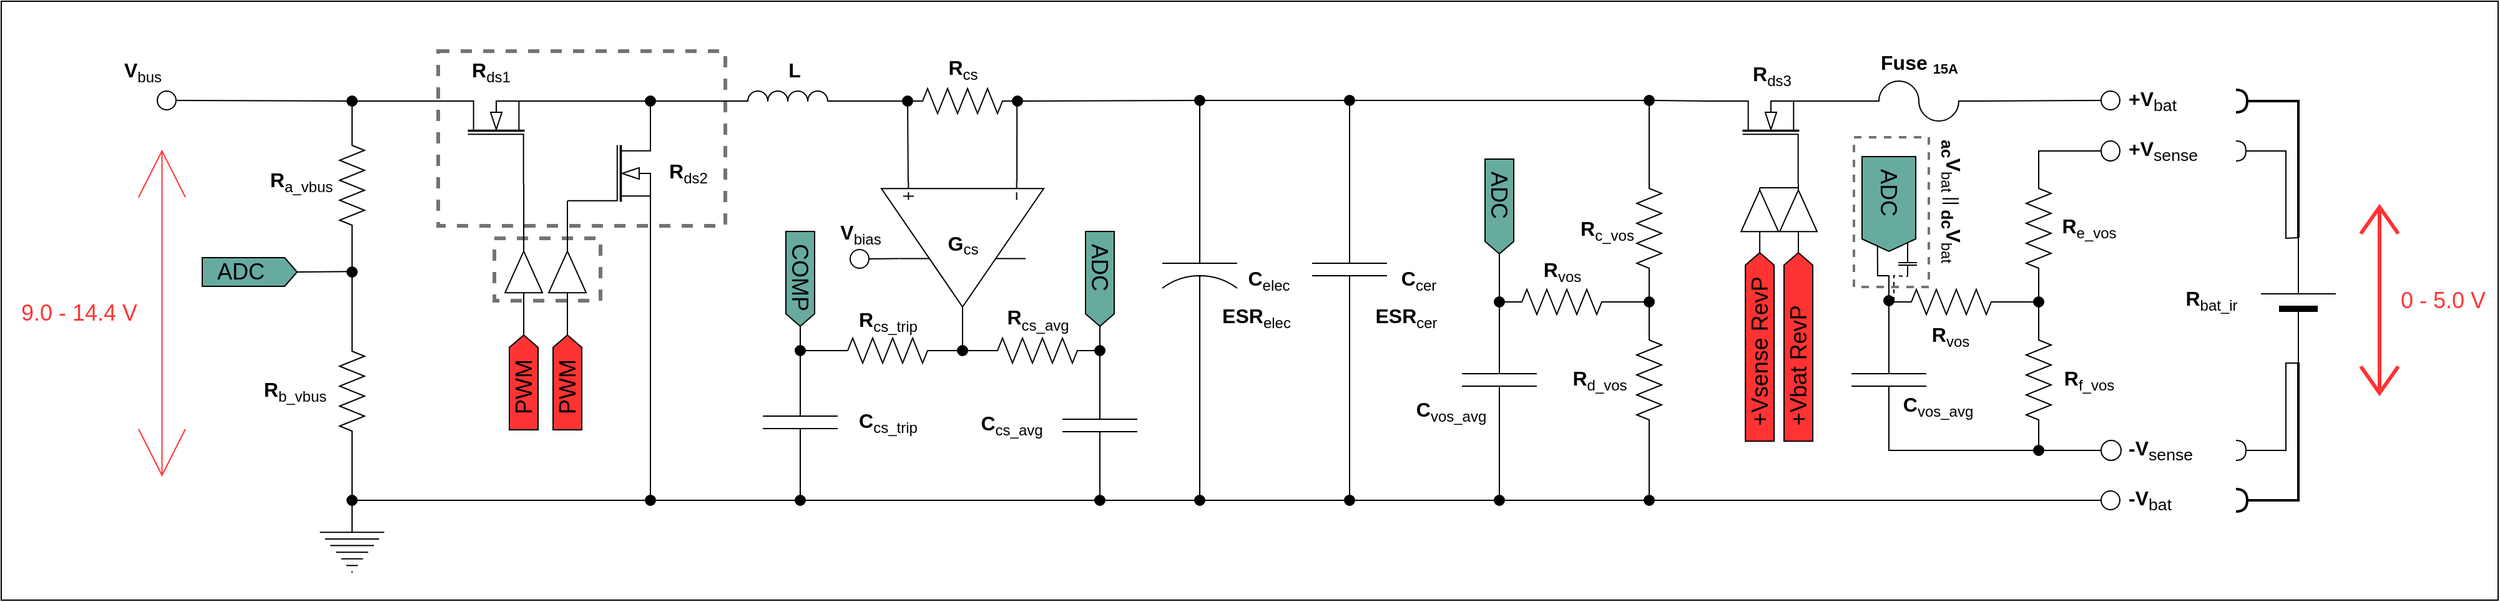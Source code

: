 <mxfile version="13.9.9" type="device"><diagram name="Page-1" id="7e0a89b8-554c-2b80-1dc8-d5c74ca68de4"><mxGraphModel dx="2172" dy="1082" grid="1" gridSize="10" guides="1" tooltips="1" connect="1" arrows="1" fold="1" page="1" pageScale="1" pageWidth="1100" pageHeight="850" background="none" math="0" shadow="0"><root><mxCell id="0"/><mxCell id="1" parent="0"/><mxCell id="fYlpvcw2zIz8HtLncDh6-2" value="" style="rounded=0;whiteSpace=wrap;html=1;" vertex="1" parent="1"><mxGeometry x="40" y="880" width="2000" height="480" as="geometry"/></mxCell><mxCell id="4_y8R4ItLFm5bUKopvsP-146" value="" style="whiteSpace=wrap;html=1;fontSize=14;align=left;fillColor=none;dashed=1;strokeColor=#737373;strokeWidth=3;" parent="1" vertex="1"><mxGeometry x="435" y="1070" width="85" height="50" as="geometry"/></mxCell><mxCell id="4_y8R4ItLFm5bUKopvsP-101" value="" style="whiteSpace=wrap;html=1;fontSize=14;align=left;fillColor=none;dashed=1;strokeColor=#737373;strokeWidth=3;" parent="1" vertex="1"><mxGeometry x="390" y="920" width="230" height="140" as="geometry"/></mxCell><mxCell id="4_y8R4ItLFm5bUKopvsP-31" style="edgeStyle=none;rounded=0;orthogonalLoop=1;jettySize=auto;html=1;exitX=1;exitY=1;exitDx=0;exitDy=0;exitPerimeter=0;entryX=1;entryY=0.5;entryDx=0;entryDy=0;entryPerimeter=0;endArrow=none;endFill=0;fontSize=18;" parent="1" source="4_y8R4ItLFm5bUKopvsP-3" target="4_y8R4ItLFm5bUKopvsP-26" edge="1"><mxGeometry relative="1" as="geometry"/></mxCell><mxCell id="4_y8R4ItLFm5bUKopvsP-53" style="edgeStyle=none;rounded=0;orthogonalLoop=1;jettySize=auto;html=1;exitX=0;exitY=1;exitDx=0;exitDy=0;exitPerimeter=0;endArrow=none;endFill=0;fontSize=18;entryX=1;entryY=0.5;entryDx=0;entryDy=0;" parent="1" source="4_y8R4ItLFm5bUKopvsP-3" target="4_y8R4ItLFm5bUKopvsP-60" edge="1"><mxGeometry relative="1" as="geometry"><mxPoint x="520" y="960" as="targetPoint"/></mxGeometry></mxCell><mxCell id="4_y8R4ItLFm5bUKopvsP-3" value="" style="pointerEvents=1;verticalLabelPosition=bottom;shadow=0;dashed=0;align=center;html=1;verticalAlign=top;shape=mxgraph.electrical.inductors.inductor_3;" parent="1" vertex="1"><mxGeometry x="620" y="952" width="100" height="8" as="geometry"/></mxCell><mxCell id="4_y8R4ItLFm5bUKopvsP-27" style="edgeStyle=none;rounded=0;orthogonalLoop=1;jettySize=auto;html=1;exitX=0;exitY=0.835;exitDx=0;exitDy=0;exitPerimeter=0;entryX=0.94;entryY=0.5;entryDx=0;entryDy=0;entryPerimeter=0;endArrow=none;endFill=0;fontSize=18;" parent="1" edge="1"><mxGeometry relative="1" as="geometry"><mxPoint x="766.45" y="1025" as="sourcePoint"/><mxPoint x="766" y="960" as="targetPoint"/></mxGeometry></mxCell><mxCell id="4_y8R4ItLFm5bUKopvsP-28" style="edgeStyle=none;rounded=0;orthogonalLoop=1;jettySize=auto;html=1;exitX=0;exitY=0.165;exitDx=0;exitDy=0;exitPerimeter=0;entryX=0.064;entryY=0.52;entryDx=0;entryDy=0;entryPerimeter=0;endArrow=none;endFill=0;fontSize=18;" parent="1" source="4_y8R4ItLFm5bUKopvsP-5" target="4_y8R4ItLFm5bUKopvsP-26" edge="1"><mxGeometry relative="1" as="geometry"/></mxCell><mxCell id="4_y8R4ItLFm5bUKopvsP-39" value="" style="edgeStyle=none;rounded=0;orthogonalLoop=1;jettySize=auto;html=1;endArrow=none;endFill=0;fontSize=18;entryX=0.5;entryY=0;entryDx=0;entryDy=0;" parent="1" source="4_y8R4ItLFm5bUKopvsP-5" target="4_y8R4ItLFm5bUKopvsP-41" edge="1"><mxGeometry relative="1" as="geometry"><mxPoint x="810" y="1160" as="targetPoint"/></mxGeometry></mxCell><mxCell id="4_y8R4ItLFm5bUKopvsP-142" style="edgeStyle=none;rounded=0;orthogonalLoop=1;jettySize=auto;html=1;exitX=0.612;exitY=0.89;exitDx=0;exitDy=0;exitPerimeter=0;entryX=1;entryY=0.5;entryDx=0;entryDy=0;endArrow=none;endFill=0;fontSize=14;" parent="1" source="4_y8R4ItLFm5bUKopvsP-5" target="4_y8R4ItLFm5bUKopvsP-141" edge="1"><mxGeometry relative="1" as="geometry"/></mxCell><mxCell id="4_y8R4ItLFm5bUKopvsP-5" value="&lt;b&gt;&lt;font style=&quot;font-size: 16px&quot;&gt;G&lt;/font&gt;&lt;/b&gt;&lt;sub&gt;&lt;font style=&quot;font-size: 12px&quot;&gt;cs&lt;/font&gt;&lt;/sub&gt;" style="verticalLabelPosition=middle;shadow=0;dashed=0;align=center;html=1;verticalAlign=middle;shape=mxgraph.electrical.abstract.operational_amp_1;rotation=90;labelPosition=center;horizontal=0;" parent="1" vertex="1"><mxGeometry x="760" y="1010" width="100" height="130" as="geometry"/></mxCell><mxCell id="4_y8R4ItLFm5bUKopvsP-68" style="edgeStyle=none;rounded=0;orthogonalLoop=1;jettySize=auto;html=1;exitX=0;exitY=0.5;exitDx=0;exitDy=0;exitPerimeter=0;entryX=1;entryY=0.5;entryDx=0;entryDy=0;entryPerimeter=0;endArrow=none;endFill=0;fontSize=18;" parent="1" source="4_y8R4ItLFm5bUKopvsP-12" target="4_y8R4ItLFm5bUKopvsP-67" edge="1"><mxGeometry relative="1" as="geometry"/></mxCell><mxCell id="4_y8R4ItLFm5bUKopvsP-12" value="" style="verticalLabelPosition=bottom;shadow=0;dashed=0;align=center;html=1;verticalAlign=top;shape=mxgraph.electrical.abstract.amplifier;rotation=-90;" parent="1" vertex="1"><mxGeometry x="440" y="1082" width="37" height="30" as="geometry"/></mxCell><mxCell id="4_y8R4ItLFm5bUKopvsP-61" style="edgeStyle=none;rounded=0;orthogonalLoop=1;jettySize=auto;html=1;exitX=0.7;exitY=0;exitDx=0;exitDy=0;exitPerimeter=0;entryX=0.5;entryY=1;entryDx=0;entryDy=0;endArrow=none;endFill=0;fontSize=18;" parent="1" source="4_y8R4ItLFm5bUKopvsP-14" target="4_y8R4ItLFm5bUKopvsP-60" edge="1"><mxGeometry relative="1" as="geometry"/></mxCell><mxCell id="4_y8R4ItLFm5bUKopvsP-66" style="edgeStyle=none;rounded=0;orthogonalLoop=1;jettySize=auto;html=1;exitX=0;exitY=0.72;exitDx=0;exitDy=0;exitPerimeter=0;entryX=1;entryY=0.5;entryDx=0;entryDy=0;entryPerimeter=0;endArrow=none;endFill=0;fontSize=18;" parent="1" source="4_y8R4ItLFm5bUKopvsP-14" target="4_y8R4ItLFm5bUKopvsP-65" edge="1"><mxGeometry relative="1" as="geometry"/></mxCell><mxCell id="4_y8R4ItLFm5bUKopvsP-96" style="edgeStyle=none;rounded=0;orthogonalLoop=1;jettySize=auto;html=1;exitX=0.7;exitY=1;exitDx=0;exitDy=0;exitPerimeter=0;entryX=0.5;entryY=0;entryDx=0;entryDy=0;endArrow=none;endFill=0;fontSize=14;" parent="1" source="4_y8R4ItLFm5bUKopvsP-14" target="4_y8R4ItLFm5bUKopvsP-95" edge="1"><mxGeometry relative="1" as="geometry"/></mxCell><mxCell id="4_y8R4ItLFm5bUKopvsP-14" value="" style="verticalLabelPosition=bottom;shadow=0;dashed=0;align=center;html=1;verticalAlign=top;shape=stencil(rVXBcoMgEP0ajnUQorbHjkl6antIf4AaUpkiOEiT9u9LxDSiCTXqjAd4K2/f7sIuwGmVk5ICBElV0kwDvAQI7Yli5J0bGBlLbsEwhHYvSEEt9HKX5UQIyg36/LpZr97MIrR/VVrJT3pgW92cZyKnimlrPTScsObEKwAfDXr8cJpJQ5lpJkXlWFp2Q06Y0I6YJ8tcGicF1VRZtNH87ex+ml2QIAsAtL7F1XKIqyBxnY3ytBnhKbzsCacGuZZbnO6koh9KfontRX07xrktqSeIkhyL3TOczIXc07PsReSoxpEvQScKzkSLIoFzU3irdDkOlyB5uF3DAs1NgUfE0alHND2ZM1D8NZ0JkSTTZfgp6pd15e6bBjvrq4lh0KnToAR1bks8uU49HfEgHRmXlS8XvkQOakHtsWPGzHn8/NPpJ7WuMSVwKe69FCMvWH2s19dr1E79GvgF);" parent="1" vertex="1"><mxGeometry x="493.5" y="968" width="95" height="100" as="geometry"/></mxCell><mxCell id="4_y8R4ItLFm5bUKopvsP-22" value="" style="edgeStyle=orthogonalEdgeStyle;rounded=0;orthogonalLoop=1;jettySize=auto;html=1;endArrow=none;endFill=0;" parent="1" source="4_y8R4ItLFm5bUKopvsP-15" target="4_y8R4ItLFm5bUKopvsP-21" edge="1"><mxGeometry relative="1" as="geometry"/></mxCell><mxCell id="4_y8R4ItLFm5bUKopvsP-55" style="edgeStyle=none;rounded=0;orthogonalLoop=1;jettySize=auto;html=1;exitX=0;exitY=0.5;exitDx=0;exitDy=0;endArrow=none;endFill=0;fontSize=18;entryX=1;entryY=0.5;entryDx=0;entryDy=0;" parent="1" source="4_y8R4ItLFm5bUKopvsP-57" target="4_y8R4ItLFm5bUKopvsP-59" edge="1"><mxGeometry relative="1" as="geometry"><mxPoint x="241" y="960" as="targetPoint"/></mxGeometry></mxCell><mxCell id="4_y8R4ItLFm5bUKopvsP-58" style="edgeStyle=none;rounded=0;orthogonalLoop=1;jettySize=auto;html=1;exitX=1;exitY=0.5;exitDx=0;exitDy=0;exitPerimeter=0;entryX=0.5;entryY=1;entryDx=0;entryDy=0;endArrow=none;endFill=0;fontSize=18;" parent="1" source="4_y8R4ItLFm5bUKopvsP-20" target="4_y8R4ItLFm5bUKopvsP-57" edge="1"><mxGeometry relative="1" as="geometry"/></mxCell><mxCell id="4_y8R4ItLFm5bUKopvsP-20" value="" style="pointerEvents=1;verticalLabelPosition=bottom;shadow=0;dashed=0;align=center;html=1;verticalAlign=top;shape=mxgraph.electrical.resistors.resistor_2;rotation=-90;" parent="1" vertex="1"><mxGeometry x="271" y="1017.5" width="100" height="20" as="geometry"/></mxCell><mxCell id="4_y8R4ItLFm5bUKopvsP-99" style="edgeStyle=none;rounded=0;orthogonalLoop=1;jettySize=auto;html=1;exitX=0;exitY=0.5;exitDx=0;exitDy=0;exitPerimeter=0;entryX=0.5;entryY=0;entryDx=0;entryDy=0;endArrow=none;endFill=0;fontSize=14;" parent="1" source="4_y8R4ItLFm5bUKopvsP-21" target="4_y8R4ItLFm5bUKopvsP-98" edge="1"><mxGeometry relative="1" as="geometry"/></mxCell><mxCell id="4_y8R4ItLFm5bUKopvsP-21" value="" style="pointerEvents=1;verticalLabelPosition=bottom;shadow=0;dashed=0;align=center;html=1;verticalAlign=top;shape=mxgraph.electrical.resistors.resistor_2;rotation=-90;" parent="1" vertex="1"><mxGeometry x="271" y="1182.5" width="100" height="20" as="geometry"/></mxCell><mxCell id="4_y8R4ItLFm5bUKopvsP-24" style="edgeStyle=none;rounded=0;orthogonalLoop=1;jettySize=auto;html=1;exitX=1;exitY=0.5;exitDx=0;exitDy=0;exitPerimeter=0;endArrow=none;endFill=0;fontSize=18;" parent="1" source="4_y8R4ItLFm5bUKopvsP-23" edge="1"><mxGeometry relative="1" as="geometry"><mxPoint x="321" y="1096.667" as="targetPoint"/></mxGeometry></mxCell><mxCell id="4_y8R4ItLFm5bUKopvsP-23" value="ADC" style="shape=mxgraph.arrows2.arrow;verticalLabelPosition=middle;shadow=0;dashed=0;align=left;html=1;verticalAlign=middle;strokeWidth=1;dy=0;dx=10;notch=0;labelPosition=center;fillColor=#67AB9F;fontStyle=0;fontSize=18;spacing=0;spacingLeft=12;spacingRight=5;" parent="1" vertex="1"><mxGeometry x="201" y="1085.5" width="76" height="23" as="geometry"/></mxCell><mxCell id="4_y8R4ItLFm5bUKopvsP-15" value="" style="verticalLabelPosition=bottom;shadow=0;dashed=0;align=center;html=1;verticalAlign=top;strokeWidth=1;shape=ellipse;perimeter=ellipsePerimeter;fillColor=#000000;" parent="1" vertex="1"><mxGeometry x="317" y="1093" width="8" height="8" as="geometry"/></mxCell><mxCell id="4_y8R4ItLFm5bUKopvsP-25" value="" style="edgeStyle=orthogonalEdgeStyle;rounded=0;orthogonalLoop=1;jettySize=auto;html=1;endArrow=none;endFill=0;" parent="1" source="4_y8R4ItLFm5bUKopvsP-20" target="4_y8R4ItLFm5bUKopvsP-15" edge="1"><mxGeometry relative="1" as="geometry"><mxPoint x="321" y="1077.5" as="sourcePoint"/><mxPoint x="321" y="1127.5" as="targetPoint"/></mxGeometry></mxCell><mxCell id="4_y8R4ItLFm5bUKopvsP-26" value="" style="pointerEvents=1;verticalLabelPosition=bottom;shadow=0;dashed=0;align=center;html=1;verticalAlign=top;shape=mxgraph.electrical.resistors.resistor_2;rotation=-180;" parent="1" vertex="1"><mxGeometry x="760" y="950" width="100" height="20" as="geometry"/></mxCell><mxCell id="4_y8R4ItLFm5bUKopvsP-29" value="" style="verticalLabelPosition=bottom;shadow=0;dashed=0;align=center;html=1;verticalAlign=top;strokeWidth=1;shape=ellipse;perimeter=ellipsePerimeter;fillColor=#000000;" parent="1" vertex="1"><mxGeometry x="762" y="956" width="8" height="8" as="geometry"/></mxCell><mxCell id="4_y8R4ItLFm5bUKopvsP-30" value="" style="verticalLabelPosition=bottom;shadow=0;dashed=0;align=center;html=1;verticalAlign=top;strokeWidth=1;shape=ellipse;perimeter=ellipsePerimeter;fillColor=#000000;" parent="1" vertex="1"><mxGeometry x="850" y="956" width="8" height="8" as="geometry"/></mxCell><mxCell id="4_y8R4ItLFm5bUKopvsP-43" value="" style="edgeStyle=none;rounded=0;orthogonalLoop=1;jettySize=auto;html=1;endArrow=none;endFill=0;fontSize=18;" parent="1" source="4_y8R4ItLFm5bUKopvsP-32" target="4_y8R4ItLFm5bUKopvsP-33" edge="1"><mxGeometry relative="1" as="geometry"/></mxCell><mxCell id="4_y8R4ItLFm5bUKopvsP-32" value="&lt;b style=&quot;font-size: 16px&quot;&gt;R&lt;/b&gt;&lt;sub&gt;&lt;font style=&quot;font-size: 12px&quot;&gt;cs_avg&lt;/font&gt;&lt;/sub&gt;" style="pointerEvents=1;verticalLabelPosition=top;shadow=0;dashed=0;align=center;html=1;verticalAlign=bottom;shape=mxgraph.electrical.resistors.resistor_2;fillColor=#000000;fontSize=18;labelPosition=center;" parent="1" vertex="1"><mxGeometry x="820" y="1150" width="100" height="20" as="geometry"/></mxCell><mxCell id="4_y8R4ItLFm5bUKopvsP-40" style="edgeStyle=none;rounded=0;orthogonalLoop=1;jettySize=auto;html=1;exitX=1;exitY=0.5;exitDx=0;exitDy=0;exitPerimeter=0;entryX=0;entryY=0.5;entryDx=0;entryDy=0;entryPerimeter=0;endArrow=none;endFill=0;fontSize=18;" parent="1" source="4_y8R4ItLFm5bUKopvsP-41" target="4_y8R4ItLFm5bUKopvsP-32" edge="1"><mxGeometry relative="1" as="geometry"/></mxCell><mxCell id="4_y8R4ItLFm5bUKopvsP-47" style="edgeStyle=none;rounded=0;orthogonalLoop=1;jettySize=auto;html=1;exitX=0;exitY=0.5;exitDx=0;exitDy=0;exitPerimeter=0;endArrow=none;endFill=0;fontSize=18;" parent="1" source="4_y8R4ItLFm5bUKopvsP-33" edge="1"><mxGeometry relative="1" as="geometry"><mxPoint x="684" y="1160" as="targetPoint"/></mxGeometry></mxCell><mxCell id="4_y8R4ItLFm5bUKopvsP-33" value="&lt;font&gt;&lt;b style=&quot;font-size: 16px&quot;&gt;R&lt;/b&gt;&lt;sub&gt;&lt;font style=&quot;font-size: 12px&quot;&gt;cs_trip&lt;/font&gt;&lt;/sub&gt;&lt;/font&gt;" style="pointerEvents=1;verticalLabelPosition=top;shadow=0;dashed=0;align=center;html=1;verticalAlign=bottom;shape=mxgraph.electrical.resistors.resistor_2;fillColor=#000000;fontSize=14;labelPosition=center;" parent="1" vertex="1"><mxGeometry x="700" y="1150" width="100" height="20" as="geometry"/></mxCell><mxCell id="4_y8R4ItLFm5bUKopvsP-46" style="edgeStyle=none;rounded=0;orthogonalLoop=1;jettySize=auto;html=1;exitX=0.5;exitY=0;exitDx=0;exitDy=0;entryX=1;entryY=0.5;entryDx=0;entryDy=0;entryPerimeter=0;endArrow=none;endFill=0;fontSize=18;" parent="1" source="4_y8R4ItLFm5bUKopvsP-44" target="4_y8R4ItLFm5bUKopvsP-37" edge="1"><mxGeometry relative="1" as="geometry"/></mxCell><mxCell id="4_y8R4ItLFm5bUKopvsP-50" style="edgeStyle=none;rounded=0;orthogonalLoop=1;jettySize=auto;html=1;exitX=0;exitY=0.5;exitDx=0;exitDy=0;exitPerimeter=0;entryX=0.5;entryY=1;entryDx=0;entryDy=0;endArrow=none;endFill=0;fontSize=18;" parent="1" source="4_y8R4ItLFm5bUKopvsP-34" target="4_y8R4ItLFm5bUKopvsP-44" edge="1"><mxGeometry relative="1" as="geometry"/></mxCell><mxCell id="4_y8R4ItLFm5bUKopvsP-93" style="edgeStyle=none;rounded=0;orthogonalLoop=1;jettySize=auto;html=1;exitX=1;exitY=0.5;exitDx=0;exitDy=0;exitPerimeter=0;entryX=0.5;entryY=0;entryDx=0;entryDy=0;endArrow=none;endFill=0;fontSize=14;" parent="1" source="4_y8R4ItLFm5bUKopvsP-34" target="4_y8R4ItLFm5bUKopvsP-92" edge="1"><mxGeometry relative="1" as="geometry"/></mxCell><mxCell id="4_y8R4ItLFm5bUKopvsP-34" value="" style="pointerEvents=1;verticalLabelPosition=bottom;shadow=0;dashed=0;align=center;html=1;verticalAlign=top;shape=mxgraph.electrical.capacitors.capacitor_1;rotation=90;horizontal=0;labelPosition=center;" parent="1" vertex="1"><mxGeometry x="630" y="1187.5" width="100" height="60" as="geometry"/></mxCell><mxCell id="4_y8R4ItLFm5bUKopvsP-48" style="edgeStyle=none;rounded=0;orthogonalLoop=1;jettySize=auto;html=1;exitX=0;exitY=0.5;exitDx=0;exitDy=0;exitPerimeter=0;entryX=1;entryY=0.5;entryDx=0;entryDy=0;entryPerimeter=0;endArrow=none;endFill=0;fontSize=18;" parent="1" source="4_y8R4ItLFm5bUKopvsP-35" target="4_y8R4ItLFm5bUKopvsP-32" edge="1"><mxGeometry relative="1" as="geometry"/></mxCell><mxCell id="4_y8R4ItLFm5bUKopvsP-85" style="edgeStyle=none;rounded=0;orthogonalLoop=1;jettySize=auto;html=1;exitX=1;exitY=0.5;exitDx=0;exitDy=0;exitPerimeter=0;entryX=0.5;entryY=0;entryDx=0;entryDy=0;endArrow=none;endFill=0;fontSize=14;" parent="1" source="4_y8R4ItLFm5bUKopvsP-35" target="4_y8R4ItLFm5bUKopvsP-84" edge="1"><mxGeometry relative="1" as="geometry"/></mxCell><mxCell id="4_y8R4ItLFm5bUKopvsP-35" value="" style="pointerEvents=1;verticalLabelPosition=bottom;shadow=0;dashed=0;align=center;html=1;verticalAlign=top;shape=mxgraph.electrical.capacitors.capacitor_1;rotation=90;horizontal=0;labelPosition=center;" parent="1" vertex="1"><mxGeometry x="870" y="1190" width="100" height="60" as="geometry"/></mxCell><mxCell id="4_y8R4ItLFm5bUKopvsP-49" style="edgeStyle=none;rounded=0;orthogonalLoop=1;jettySize=auto;html=1;exitX=1;exitY=0.5;exitDx=0;exitDy=0;exitPerimeter=0;entryX=0.5;entryY=0;entryDx=0;entryDy=0;endArrow=none;endFill=0;fontSize=18;" parent="1" source="4_y8R4ItLFm5bUKopvsP-36" target="4_y8R4ItLFm5bUKopvsP-45" edge="1"><mxGeometry relative="1" as="geometry"/></mxCell><mxCell id="4_y8R4ItLFm5bUKopvsP-36" value="ADC" style="shape=mxgraph.arrows2.arrow;verticalLabelPosition=middle;shadow=0;dashed=0;align=left;html=1;verticalAlign=middle;strokeWidth=1;dy=0;dx=10;notch=0;labelPosition=center;fillColor=#67AB9F;fontStyle=0;fontSize=18;spacing=0;spacingLeft=10;spacingRight=5;rotation=90;" parent="1" vertex="1"><mxGeometry x="882" y="1091" width="76" height="23" as="geometry"/></mxCell><mxCell id="4_y8R4ItLFm5bUKopvsP-37" value="COMP" style="shape=mxgraph.arrows2.arrow;verticalLabelPosition=middle;shadow=0;dashed=0;align=left;html=1;verticalAlign=middle;strokeWidth=1;dy=0;dx=10;notch=0;labelPosition=center;fillColor=#67AB9F;fontStyle=0;fontSize=18;spacing=0;spacingLeft=10;spacingRight=5;rotation=90;horizontal=1;textDirection=ltr;" parent="1" vertex="1"><mxGeometry x="642" y="1091" width="76" height="23" as="geometry"/></mxCell><mxCell id="4_y8R4ItLFm5bUKopvsP-41" value="" style="verticalLabelPosition=bottom;shadow=0;dashed=0;align=center;html=1;verticalAlign=top;strokeWidth=1;shape=ellipse;perimeter=ellipsePerimeter;fillColor=#000000;" parent="1" vertex="1"><mxGeometry x="806" y="1156" width="8" height="8" as="geometry"/></mxCell><mxCell id="4_y8R4ItLFm5bUKopvsP-42" style="edgeStyle=none;rounded=0;orthogonalLoop=1;jettySize=auto;html=1;exitX=1;exitY=0.5;exitDx=0;exitDy=0;exitPerimeter=0;entryX=0;entryY=0.5;entryDx=0;entryDy=0;entryPerimeter=0;endArrow=none;endFill=0;fontSize=18;" parent="1" source="4_y8R4ItLFm5bUKopvsP-33" target="4_y8R4ItLFm5bUKopvsP-41" edge="1"><mxGeometry relative="1" as="geometry"><mxPoint x="800" y="1160" as="sourcePoint"/><mxPoint x="820" y="1160" as="targetPoint"/></mxGeometry></mxCell><mxCell id="4_y8R4ItLFm5bUKopvsP-44" value="" style="verticalLabelPosition=bottom;shadow=0;dashed=0;align=center;html=1;verticalAlign=top;strokeWidth=1;shape=ellipse;perimeter=ellipsePerimeter;fillColor=#000000;" parent="1" vertex="1"><mxGeometry x="676" y="1156" width="8" height="8" as="geometry"/></mxCell><mxCell id="4_y8R4ItLFm5bUKopvsP-45" value="" style="verticalLabelPosition=bottom;shadow=0;dashed=0;align=center;html=1;verticalAlign=top;strokeWidth=1;shape=ellipse;perimeter=ellipsePerimeter;fillColor=#000000;" parent="1" vertex="1"><mxGeometry x="916" y="1156" width="8" height="8" as="geometry"/></mxCell><mxCell id="4_y8R4ItLFm5bUKopvsP-52" style="edgeStyle=none;rounded=0;orthogonalLoop=1;jettySize=auto;html=1;exitX=0.7;exitY=1;exitDx=0;exitDy=0;exitPerimeter=0;entryX=0;entryY=0.5;entryDx=0;entryDy=0;endArrow=none;endFill=0;fontSize=18;" parent="1" source="4_y8R4ItLFm5bUKopvsP-51" target="4_y8R4ItLFm5bUKopvsP-60" edge="1"><mxGeometry relative="1" as="geometry"/></mxCell><mxCell id="4_y8R4ItLFm5bUKopvsP-54" style="edgeStyle=none;rounded=0;orthogonalLoop=1;jettySize=auto;html=1;exitX=0.7;exitY=0;exitDx=0;exitDy=0;exitPerimeter=0;entryX=1;entryY=0.5;entryDx=0;entryDy=0;endArrow=none;endFill=0;fontSize=18;" parent="1" source="4_y8R4ItLFm5bUKopvsP-51" target="4_y8R4ItLFm5bUKopvsP-57" edge="1"><mxGeometry relative="1" as="geometry"><mxPoint x="360.5" y="960" as="sourcePoint"/></mxGeometry></mxCell><mxCell id="4_y8R4ItLFm5bUKopvsP-64" style="edgeStyle=none;rounded=0;orthogonalLoop=1;jettySize=auto;html=1;exitX=0;exitY=0.72;exitDx=0;exitDy=0;exitPerimeter=0;entryX=1;entryY=0.5;entryDx=0;entryDy=0;entryPerimeter=0;endArrow=none;endFill=0;fontSize=18;" parent="1" source="4_y8R4ItLFm5bUKopvsP-51" target="4_y8R4ItLFm5bUKopvsP-12" edge="1"><mxGeometry relative="1" as="geometry"/></mxCell><mxCell id="4_y8R4ItLFm5bUKopvsP-51" value="" style="verticalLabelPosition=bottom;shadow=0;dashed=0;align=center;html=1;verticalAlign=top;shape=stencil(rVXBcoMgEP0ajnUQorbHjkl6antIf4AaUpkiOEiT9u9LxDSiCTXqjAd4K2/f7sIuwGmVk5ICBElV0kwDvAQI7Yli5J0bGBlLbsEwhHYvSEEt9HKX5UQIyg36/LpZr97MIrR/VVrJT3pgW92cZyKnimlrPTScsObEKwAfDXr8cJpJQ5lpJkXlWFp2Q06Y0I6YJ8tcGicF1VRZtNH87ex+ml2QIAsAtL7F1XKIqyBxnY3ytBnhKbzsCacGuZZbnO6koh9KfontRX07xrktqSeIkhyL3TOczIXc07PsReSoxpEvQScKzkSLIoFzU3irdDkOlyB5uF3DAs1NgUfE0alHND2ZM1D8NZ0JkSTTZfgp6pd15e6bBjvrq4lh0KnToAR1bks8uU49HfEgHRmXlS8XvkQOakHtsWPGzHn8/NPpJ7WuMSVwKe69FCMvWH2s19dr1E79GvgF);rotation=-90;" parent="1" vertex="1"><mxGeometry x="389" y="929" width="95" height="100" as="geometry"/></mxCell><mxCell id="4_y8R4ItLFm5bUKopvsP-57" value="" style="verticalLabelPosition=bottom;shadow=0;dashed=0;align=center;html=1;verticalAlign=top;strokeWidth=1;shape=ellipse;perimeter=ellipsePerimeter;fillColor=#000000;" parent="1" vertex="1"><mxGeometry x="317" y="956" width="8" height="8" as="geometry"/></mxCell><mxCell id="4_y8R4ItLFm5bUKopvsP-59" value="" style="verticalLabelPosition=bottom;shadow=0;dashed=0;align=center;html=1;verticalAlign=top;strokeWidth=1;shape=ellipse;perimeter=ellipsePerimeter;" parent="1" vertex="1"><mxGeometry x="165" y="952" width="15" height="15" as="geometry"/></mxCell><mxCell id="4_y8R4ItLFm5bUKopvsP-60" value="" style="verticalLabelPosition=bottom;shadow=0;dashed=0;align=center;html=1;verticalAlign=top;strokeWidth=1;shape=ellipse;perimeter=ellipsePerimeter;fillColor=#000000;" parent="1" vertex="1"><mxGeometry x="556" y="956" width="8" height="8" as="geometry"/></mxCell><mxCell id="4_y8R4ItLFm5bUKopvsP-62" value="PWM" style="shape=mxgraph.arrows2.arrow;verticalLabelPosition=middle;shadow=0;dashed=0;align=left;html=1;verticalAlign=middle;strokeWidth=1;dy=0;dx=10;notch=0;labelPosition=center;fontStyle=0;fontSize=18;spacing=0;spacingLeft=12;spacingRight=5;rotation=-90;fillColor=#FF3333;" parent="1" vertex="1"><mxGeometry x="455.5" y="1174" width="76" height="23" as="geometry"/></mxCell><mxCell id="4_y8R4ItLFm5bUKopvsP-69" style="edgeStyle=none;rounded=0;orthogonalLoop=1;jettySize=auto;html=1;exitX=0;exitY=0.5;exitDx=0;exitDy=0;exitPerimeter=0;entryX=1;entryY=0.5;entryDx=0;entryDy=0;entryPerimeter=0;endArrow=none;endFill=0;fontSize=18;" parent="1" source="4_y8R4ItLFm5bUKopvsP-65" target="4_y8R4ItLFm5bUKopvsP-62" edge="1"><mxGeometry relative="1" as="geometry"/></mxCell><mxCell id="4_y8R4ItLFm5bUKopvsP-65" value="" style="verticalLabelPosition=bottom;shadow=0;dashed=0;align=center;html=1;verticalAlign=top;shape=mxgraph.electrical.abstract.amplifier;rotation=-90;" parent="1" vertex="1"><mxGeometry x="475" y="1082" width="37" height="30" as="geometry"/></mxCell><mxCell id="4_y8R4ItLFm5bUKopvsP-67" value="PWM" style="shape=mxgraph.arrows2.arrow;verticalLabelPosition=middle;shadow=0;dashed=0;align=left;html=1;verticalAlign=middle;strokeWidth=1;dy=0;dx=10;notch=0;labelPosition=center;fontStyle=0;fontSize=18;spacing=0;spacingLeft=12;spacingRight=5;rotation=-90;fillColor=#FF3333;" parent="1" vertex="1"><mxGeometry x="420.5" y="1174" width="76" height="23" as="geometry"/></mxCell><mxCell id="4_y8R4ItLFm5bUKopvsP-70" value="&lt;b style=&quot;font-size: 16px&quot;&gt;C&lt;/b&gt;&lt;sub&gt;&lt;font style=&quot;font-size: 12px&quot;&gt;cs_avg&lt;/font&gt;&lt;/sub&gt;" style="text;html=1;resizable=0;autosize=1;align=center;verticalAlign=middle;points=[];fillColor=none;strokeColor=none;rounded=0;fontSize=14;" parent="1" vertex="1"><mxGeometry x="814" y="1205" width="70" height="30" as="geometry"/></mxCell><mxCell id="4_y8R4ItLFm5bUKopvsP-71" value="&lt;b style=&quot;font-size: 16px&quot;&gt;C&lt;/b&gt;&lt;sub&gt;&lt;font style=&quot;font-size: 12px&quot;&gt;cs_trip&lt;/font&gt;&lt;/sub&gt;" style="text;html=1;resizable=0;autosize=1;align=center;verticalAlign=middle;points=[];fillColor=none;strokeColor=none;rounded=0;fontSize=14;" parent="1" vertex="1"><mxGeometry x="720" y="1202.5" width="60" height="30" as="geometry"/></mxCell><mxCell id="4_y8R4ItLFm5bUKopvsP-76" value="" style="group" parent="1" vertex="1" connectable="0"><mxGeometry x="970" y="1045" width="110" height="104" as="geometry"/></mxCell><mxCell id="4_y8R4ItLFm5bUKopvsP-1" value="" style="pointerEvents=1;verticalLabelPosition=bottom;shadow=0;dashed=0;align=center;html=1;verticalAlign=top;shape=mxgraph.electrical.capacitors.capacitor_2;rotation=90;" parent="4_y8R4ItLFm5bUKopvsP-76" vertex="1"><mxGeometry x="-20" y="20" width="100" height="60" as="geometry"/></mxCell><mxCell id="4_y8R4ItLFm5bUKopvsP-72" value="&lt;b style=&quot;font-size: 16px&quot;&gt;C&lt;/b&gt;&lt;sub&gt;&lt;font style=&quot;font-size: 12px&quot;&gt;elec&lt;/font&gt;&lt;/sub&gt;" style="text;html=1;resizable=0;autosize=1;align=center;verticalAlign=middle;points=[];fillColor=none;strokeColor=none;rounded=0;fontSize=14;" parent="4_y8R4ItLFm5bUKopvsP-76" vertex="1"><mxGeometry x="60" y="44" width="50" height="30" as="geometry"/></mxCell><mxCell id="4_y8R4ItLFm5bUKopvsP-73" value="&lt;b style=&quot;font-size: 16px&quot;&gt;ESR&lt;/b&gt;&lt;sub&gt;&lt;font style=&quot;font-size: 12px&quot;&gt;elec&lt;/font&gt;&lt;/sub&gt;" style="text;html=1;resizable=0;autosize=1;align=center;verticalAlign=middle;points=[];fillColor=none;strokeColor=none;rounded=0;fontSize=14;" parent="4_y8R4ItLFm5bUKopvsP-76" vertex="1"><mxGeometry x="40" y="74" width="70" height="30" as="geometry"/></mxCell><mxCell id="4_y8R4ItLFm5bUKopvsP-77" value="" style="group" parent="1" vertex="1" connectable="0"><mxGeometry x="1090" y="1045" width="110" height="104" as="geometry"/></mxCell><mxCell id="4_y8R4ItLFm5bUKopvsP-2" value="" style="pointerEvents=1;verticalLabelPosition=bottom;shadow=0;dashed=0;align=center;html=1;verticalAlign=top;shape=mxgraph.electrical.capacitors.capacitor_1;rotation=90;" parent="4_y8R4ItLFm5bUKopvsP-77" vertex="1"><mxGeometry x="-20" y="20" width="100" height="60" as="geometry"/></mxCell><mxCell id="4_y8R4ItLFm5bUKopvsP-74" value="&lt;b style=&quot;font-size: 16px&quot;&gt;C&lt;/b&gt;&lt;sub&gt;&lt;font style=&quot;font-size: 12px&quot;&gt;cer&lt;/font&gt;&lt;/sub&gt;" style="text;html=1;resizable=0;autosize=1;align=center;verticalAlign=middle;points=[];fillColor=none;strokeColor=none;rounded=0;fontSize=14;" parent="4_y8R4ItLFm5bUKopvsP-77" vertex="1"><mxGeometry x="65" y="44" width="40" height="30" as="geometry"/></mxCell><mxCell id="4_y8R4ItLFm5bUKopvsP-75" value="&lt;b style=&quot;font-size: 16px&quot;&gt;ESR&lt;/b&gt;&lt;sub&gt;&lt;font style=&quot;font-size: 12px&quot;&gt;cer&lt;/font&gt;&lt;/sub&gt;" style="text;html=1;resizable=0;autosize=1;align=center;verticalAlign=middle;points=[];fillColor=none;strokeColor=none;rounded=0;fontSize=14;" parent="4_y8R4ItLFm5bUKopvsP-77" vertex="1"><mxGeometry x="40" y="74" width="70" height="30" as="geometry"/></mxCell><mxCell id="4_y8R4ItLFm5bUKopvsP-78" style="edgeStyle=none;rounded=0;orthogonalLoop=1;jettySize=auto;html=1;exitX=0;exitY=0.5;exitDx=0;exitDy=0;exitPerimeter=0;endArrow=none;endFill=0;fontSize=14;entryX=0.5;entryY=1;entryDx=0;entryDy=0;" parent="1" source="4_y8R4ItLFm5bUKopvsP-1" target="4_y8R4ItLFm5bUKopvsP-79" edge="1"><mxGeometry relative="1" as="geometry"><mxPoint x="1000" y="980" as="targetPoint"/></mxGeometry></mxCell><mxCell id="4_y8R4ItLFm5bUKopvsP-82" style="edgeStyle=none;rounded=0;orthogonalLoop=1;jettySize=auto;html=1;exitX=1;exitY=0.5;exitDx=0;exitDy=0;entryX=0;entryY=0.5;entryDx=0;entryDy=0;endArrow=none;endFill=0;fontSize=14;" parent="1" source="4_y8R4ItLFm5bUKopvsP-79" target="4_y8R4ItLFm5bUKopvsP-80" edge="1"><mxGeometry relative="1" as="geometry"/></mxCell><mxCell id="4_y8R4ItLFm5bUKopvsP-83" style="edgeStyle=none;rounded=0;orthogonalLoop=1;jettySize=auto;html=1;exitX=0;exitY=0.5;exitDx=0;exitDy=0;entryX=0;entryY=0.5;entryDx=0;entryDy=0;entryPerimeter=0;endArrow=none;endFill=0;fontSize=14;" parent="1" source="4_y8R4ItLFm5bUKopvsP-79" target="4_y8R4ItLFm5bUKopvsP-26" edge="1"><mxGeometry relative="1" as="geometry"/></mxCell><mxCell id="4_y8R4ItLFm5bUKopvsP-79" value="" style="verticalLabelPosition=bottom;shadow=0;dashed=0;align=center;html=1;verticalAlign=top;strokeWidth=1;shape=ellipse;perimeter=ellipsePerimeter;fillColor=#000000;" parent="1" vertex="1"><mxGeometry x="996" y="955.5" width="8" height="8" as="geometry"/></mxCell><mxCell id="4_y8R4ItLFm5bUKopvsP-81" style="edgeStyle=none;rounded=0;orthogonalLoop=1;jettySize=auto;html=1;exitX=0.5;exitY=1;exitDx=0;exitDy=0;entryX=0;entryY=0.5;entryDx=0;entryDy=0;entryPerimeter=0;endArrow=none;endFill=0;fontSize=14;" parent="1" source="4_y8R4ItLFm5bUKopvsP-80" target="4_y8R4ItLFm5bUKopvsP-2" edge="1"><mxGeometry relative="1" as="geometry"/></mxCell><mxCell id="4_y8R4ItLFm5bUKopvsP-210" style="edgeStyle=none;rounded=0;orthogonalLoop=1;jettySize=auto;html=1;exitX=1;exitY=0.5;exitDx=0;exitDy=0;entryX=0;entryY=0.5;entryDx=0;entryDy=0;endArrow=none;endFill=0;fontSize=14;" parent="1" source="4_y8R4ItLFm5bUKopvsP-80" target="4_y8R4ItLFm5bUKopvsP-207" edge="1"><mxGeometry relative="1" as="geometry"/></mxCell><mxCell id="4_y8R4ItLFm5bUKopvsP-80" value="" style="verticalLabelPosition=bottom;shadow=0;dashed=0;align=center;html=1;verticalAlign=top;strokeWidth=1;shape=ellipse;perimeter=ellipsePerimeter;fillColor=#000000;" parent="1" vertex="1"><mxGeometry x="1116" y="955.5" width="8" height="8" as="geometry"/></mxCell><mxCell id="4_y8R4ItLFm5bUKopvsP-87" style="edgeStyle=none;rounded=0;orthogonalLoop=1;jettySize=auto;html=1;exitX=1;exitY=0.5;exitDx=0;exitDy=0;entryX=0;entryY=0.5;entryDx=0;entryDy=0;endArrow=none;endFill=0;fontSize=14;" parent="1" source="4_y8R4ItLFm5bUKopvsP-84" target="4_y8R4ItLFm5bUKopvsP-86" edge="1"><mxGeometry relative="1" as="geometry"/></mxCell><mxCell id="4_y8R4ItLFm5bUKopvsP-84" value="" style="verticalLabelPosition=bottom;shadow=0;dashed=0;align=center;html=1;verticalAlign=top;strokeWidth=1;shape=ellipse;perimeter=ellipsePerimeter;fillColor=#000000;" parent="1" vertex="1"><mxGeometry x="916" y="1276" width="8" height="8" as="geometry"/></mxCell><mxCell id="4_y8R4ItLFm5bUKopvsP-88" style="edgeStyle=none;rounded=0;orthogonalLoop=1;jettySize=auto;html=1;exitX=0.5;exitY=0;exitDx=0;exitDy=0;entryX=1;entryY=0.5;entryDx=0;entryDy=0;entryPerimeter=0;endArrow=none;endFill=0;fontSize=14;" parent="1" source="4_y8R4ItLFm5bUKopvsP-86" target="4_y8R4ItLFm5bUKopvsP-1" edge="1"><mxGeometry relative="1" as="geometry"/></mxCell><mxCell id="4_y8R4ItLFm5bUKopvsP-91" style="edgeStyle=none;rounded=0;orthogonalLoop=1;jettySize=auto;html=1;exitX=1;exitY=0.5;exitDx=0;exitDy=0;entryX=0;entryY=0.5;entryDx=0;entryDy=0;endArrow=none;endFill=0;fontSize=14;" parent="1" source="4_y8R4ItLFm5bUKopvsP-86" target="4_y8R4ItLFm5bUKopvsP-89" edge="1"><mxGeometry relative="1" as="geometry"/></mxCell><mxCell id="4_y8R4ItLFm5bUKopvsP-86" value="" style="verticalLabelPosition=bottom;shadow=0;dashed=0;align=center;html=1;verticalAlign=top;strokeWidth=1;shape=ellipse;perimeter=ellipsePerimeter;fillColor=#000000;" parent="1" vertex="1"><mxGeometry x="996" y="1276" width="8" height="8" as="geometry"/></mxCell><mxCell id="4_y8R4ItLFm5bUKopvsP-122" style="edgeStyle=none;rounded=0;orthogonalLoop=1;jettySize=auto;html=1;exitX=1;exitY=0.5;exitDx=0;exitDy=0;entryX=0;entryY=0.5;entryDx=0;entryDy=0;endArrow=none;endFill=0;fontSize=14;" parent="1" source="4_y8R4ItLFm5bUKopvsP-190" target="4_y8R4ItLFm5bUKopvsP-152" edge="1"><mxGeometry relative="1" as="geometry"><mxPoint x="1396.0" y="1280.0" as="targetPoint"/></mxGeometry></mxCell><mxCell id="4_y8R4ItLFm5bUKopvsP-89" value="" style="verticalLabelPosition=bottom;shadow=0;dashed=0;align=center;html=1;verticalAlign=top;strokeWidth=1;shape=ellipse;perimeter=ellipsePerimeter;fillColor=#000000;" parent="1" vertex="1"><mxGeometry x="1116" y="1276" width="8" height="8" as="geometry"/></mxCell><mxCell id="4_y8R4ItLFm5bUKopvsP-90" style="edgeStyle=none;rounded=0;orthogonalLoop=1;jettySize=auto;html=1;exitX=1;exitY=0.5;exitDx=0;exitDy=0;exitPerimeter=0;entryX=0.5;entryY=0;entryDx=0;entryDy=0;endArrow=none;endFill=0;fontSize=14;" parent="1" source="4_y8R4ItLFm5bUKopvsP-2" target="4_y8R4ItLFm5bUKopvsP-89" edge="1"><mxGeometry relative="1" as="geometry"/></mxCell><mxCell id="4_y8R4ItLFm5bUKopvsP-94" style="edgeStyle=none;rounded=0;orthogonalLoop=1;jettySize=auto;html=1;exitX=1;exitY=0.5;exitDx=0;exitDy=0;entryX=0;entryY=0.5;entryDx=0;entryDy=0;endArrow=none;endFill=0;fontSize=14;" parent="1" source="4_y8R4ItLFm5bUKopvsP-92" target="4_y8R4ItLFm5bUKopvsP-84" edge="1"><mxGeometry relative="1" as="geometry"/></mxCell><mxCell id="4_y8R4ItLFm5bUKopvsP-92" value="" style="verticalLabelPosition=bottom;shadow=0;dashed=0;align=center;html=1;verticalAlign=top;strokeWidth=1;shape=ellipse;perimeter=ellipsePerimeter;fillColor=#000000;" parent="1" vertex="1"><mxGeometry x="676" y="1276" width="8" height="8" as="geometry"/></mxCell><mxCell id="4_y8R4ItLFm5bUKopvsP-97" style="edgeStyle=none;rounded=0;orthogonalLoop=1;jettySize=auto;html=1;exitX=1;exitY=0.5;exitDx=0;exitDy=0;entryX=0;entryY=0.5;entryDx=0;entryDy=0;endArrow=none;endFill=0;fontSize=14;" parent="1" source="4_y8R4ItLFm5bUKopvsP-95" target="4_y8R4ItLFm5bUKopvsP-92" edge="1"><mxGeometry relative="1" as="geometry"/></mxCell><mxCell id="4_y8R4ItLFm5bUKopvsP-95" value="" style="verticalLabelPosition=bottom;shadow=0;dashed=0;align=center;html=1;verticalAlign=top;strokeWidth=1;shape=ellipse;perimeter=ellipsePerimeter;fillColor=#000000;" parent="1" vertex="1"><mxGeometry x="556" y="1276" width="8" height="8" as="geometry"/></mxCell><mxCell id="4_y8R4ItLFm5bUKopvsP-100" style="edgeStyle=none;rounded=0;orthogonalLoop=1;jettySize=auto;html=1;exitX=1;exitY=0.5;exitDx=0;exitDy=0;entryX=0;entryY=0.5;entryDx=0;entryDy=0;endArrow=none;endFill=0;fontSize=14;" parent="1" source="4_y8R4ItLFm5bUKopvsP-98" target="4_y8R4ItLFm5bUKopvsP-95" edge="1"><mxGeometry relative="1" as="geometry"/></mxCell><mxCell id="4_y8R4ItLFm5bUKopvsP-98" value="" style="verticalLabelPosition=bottom;shadow=0;dashed=0;align=center;html=1;verticalAlign=top;strokeWidth=1;shape=ellipse;perimeter=ellipsePerimeter;fillColor=#000000;" parent="1" vertex="1"><mxGeometry x="317" y="1276" width="8" height="8" as="geometry"/></mxCell><mxCell id="4_y8R4ItLFm5bUKopvsP-102" value="&lt;b style=&quot;font-size: 16px&quot;&gt;R&lt;/b&gt;&lt;sub&gt;&lt;font style=&quot;font-size: 12px&quot;&gt;ds1&lt;/font&gt;&lt;/sub&gt;" style="text;html=1;resizable=0;autosize=1;align=center;verticalAlign=middle;points=[];fillColor=none;strokeColor=none;rounded=0;fontSize=14;" parent="1" vertex="1"><mxGeometry x="407" y="922" width="50" height="30" as="geometry"/></mxCell><mxCell id="4_y8R4ItLFm5bUKopvsP-103" value="&lt;b style=&quot;font-size: 16px&quot;&gt;R&lt;/b&gt;&lt;sub&gt;&lt;font style=&quot;font-size: 12px&quot;&gt;ds2&lt;/font&gt;&lt;/sub&gt;" style="text;html=1;resizable=0;autosize=1;align=center;verticalAlign=middle;points=[];fillColor=none;strokeColor=none;rounded=0;fontSize=14;" parent="1" vertex="1"><mxGeometry x="565" y="1003" width="50" height="30" as="geometry"/></mxCell><mxCell id="4_y8R4ItLFm5bUKopvsP-104" value="&lt;b style=&quot;font-size: 16px&quot;&gt;L&lt;/b&gt;" style="text;html=1;resizable=0;autosize=1;align=center;verticalAlign=middle;points=[];fillColor=none;strokeColor=none;rounded=0;fontSize=14;" parent="1" vertex="1"><mxGeometry x="660" y="925" width="30" height="20" as="geometry"/></mxCell><mxCell id="4_y8R4ItLFm5bUKopvsP-107" value="&lt;b style=&quot;font-size: 16px&quot;&gt;R&lt;/b&gt;&lt;sub&gt;&lt;font style=&quot;font-size: 12px&quot;&gt;cs&lt;/font&gt;&lt;/sub&gt;" style="text;html=1;resizable=0;autosize=1;align=center;verticalAlign=middle;points=[];fillColor=none;strokeColor=none;rounded=0;fontSize=14;" parent="1" vertex="1"><mxGeometry x="790" y="920" width="40" height="30" as="geometry"/></mxCell><mxCell id="4_y8R4ItLFm5bUKopvsP-108" value="&lt;b style=&quot;font-size: 16px&quot;&gt;V&lt;/b&gt;&lt;sub&gt;&lt;font style=&quot;font-size: 12px&quot;&gt;bus&lt;/font&gt;&lt;/sub&gt;" style="text;html=1;resizable=0;autosize=1;align=center;verticalAlign=middle;points=[];fillColor=none;strokeColor=none;rounded=0;fontSize=14;" parent="1" vertex="1"><mxGeometry x="128" y="922" width="50" height="30" as="geometry"/></mxCell><mxCell id="4_y8R4ItLFm5bUKopvsP-109" value="0 - 5.0 V" style="labelPosition=right;align=left;shape=mxgraph.electrical.signal_sources.voltage;shadow=0;dashed=0;strokeWidth=3;fontSize=18;html=1;fontColor=#FF3333;strokeColor=#FF3333;" parent="1" vertex="1"><mxGeometry x="1930" y="1045" width="30" height="149" as="geometry"/></mxCell><mxCell id="4_y8R4ItLFm5bUKopvsP-157" style="edgeStyle=none;rounded=0;orthogonalLoop=1;jettySize=auto;html=1;exitX=1;exitY=0.5;exitDx=0;exitDy=0;exitPerimeter=0;entryX=0;entryY=0.5;entryDx=0;entryDy=0;endArrow=none;endFill=0;fontSize=14;" parent="1" source="4_y8R4ItLFm5bUKopvsP-111" target="4_y8R4ItLFm5bUKopvsP-131" edge="1"><mxGeometry relative="1" as="geometry"/></mxCell><mxCell id="4_y8R4ItLFm5bUKopvsP-111" value="" style="pointerEvents=1;verticalLabelPosition=bottom;shadow=0;dashed=0;align=center;html=1;verticalAlign=top;shape=mxgraph.electrical.resistors.resistor_2;fillColor=none;fontSize=14;rotation=0;" parent="1" vertex="1"><mxGeometry x="1552" y="1111" width="100" height="20" as="geometry"/></mxCell><mxCell id="4_y8R4ItLFm5bUKopvsP-113" value="" style="pointerEvents=1;verticalLabelPosition=bottom;shadow=0;dashed=0;align=center;html=1;verticalAlign=top;shape=mxgraph.electrical.capacitors.capacitor_1;fillColor=none;fontSize=14;rotation=90;" parent="1" vertex="1"><mxGeometry x="1502" y="1153.5" width="100" height="60" as="geometry"/></mxCell><mxCell id="4_y8R4ItLFm5bUKopvsP-156" style="edgeStyle=none;rounded=0;orthogonalLoop=1;jettySize=auto;html=1;exitX=1;exitY=0.5;exitDx=0;exitDy=0;exitPerimeter=0;entryX=0.5;entryY=0;entryDx=0;entryDy=0;endArrow=none;endFill=0;fontSize=14;" parent="1" source="4_y8R4ItLFm5bUKopvsP-124" target="4_y8R4ItLFm5bUKopvsP-131" edge="1"><mxGeometry relative="1" as="geometry"/></mxCell><mxCell id="4_y8R4ItLFm5bUKopvsP-124" value="" style="pointerEvents=1;verticalLabelPosition=bottom;shadow=0;dashed=0;align=center;html=1;verticalAlign=top;shape=mxgraph.electrical.resistors.resistor_2;fillColor=none;fontSize=14;rotation=90;" parent="1" vertex="1"><mxGeometry x="1622" y="1052" width="100" height="20" as="geometry"/></mxCell><mxCell id="4_y8R4ItLFm5bUKopvsP-155" style="edgeStyle=none;rounded=0;orthogonalLoop=1;jettySize=auto;html=1;exitX=0;exitY=0.5;exitDx=0;exitDy=0;exitPerimeter=0;entryX=0.5;entryY=1;entryDx=0;entryDy=0;endArrow=none;endFill=0;fontSize=14;" parent="1" source="4_y8R4ItLFm5bUKopvsP-125" target="4_y8R4ItLFm5bUKopvsP-131" edge="1"><mxGeometry relative="1" as="geometry"/></mxCell><mxCell id="4_y8R4ItLFm5bUKopvsP-164" style="edgeStyle=none;rounded=0;orthogonalLoop=1;jettySize=auto;html=1;exitX=1;exitY=0.5;exitDx=0;exitDy=0;exitPerimeter=0;entryX=0.5;entryY=0;entryDx=0;entryDy=0;endArrow=none;endFill=0;fontSize=14;" parent="1" source="4_y8R4ItLFm5bUKopvsP-125" target="4_y8R4ItLFm5bUKopvsP-160" edge="1"><mxGeometry relative="1" as="geometry"/></mxCell><mxCell id="4_y8R4ItLFm5bUKopvsP-125" value="" style="pointerEvents=1;verticalLabelPosition=bottom;shadow=0;dashed=0;align=center;html=1;verticalAlign=top;shape=mxgraph.electrical.resistors.resistor_2;fillColor=none;fontSize=14;rotation=90;" parent="1" vertex="1"><mxGeometry x="1622" y="1173.5" width="100" height="20" as="geometry"/></mxCell><mxCell id="4_y8R4ItLFm5bUKopvsP-131" value="" style="verticalLabelPosition=bottom;shadow=0;dashed=0;align=center;html=1;verticalAlign=top;strokeWidth=1;shape=ellipse;perimeter=ellipsePerimeter;fillColor=#000000;" parent="1" vertex="1"><mxGeometry x="1668" y="1117" width="8" height="8" as="geometry"/></mxCell><mxCell id="4_y8R4ItLFm5bUKopvsP-141" value="" style="verticalLabelPosition=bottom;shadow=0;dashed=0;align=center;html=1;verticalAlign=top;strokeWidth=1;shape=ellipse;perimeter=ellipsePerimeter;" parent="1" vertex="1"><mxGeometry x="720" y="1079" width="15" height="15" as="geometry"/></mxCell><mxCell id="4_y8R4ItLFm5bUKopvsP-143" value="&lt;b style=&quot;font-size: 16px&quot;&gt;V&lt;/b&gt;&lt;sub&gt;&lt;font style=&quot;font-size: 12px&quot;&gt;bias&lt;/font&gt;&lt;/sub&gt;" style="text;html=1;resizable=0;autosize=1;align=center;verticalAlign=middle;points=[];fillColor=none;strokeColor=none;rounded=0;fontSize=14;" parent="1" vertex="1"><mxGeometry x="702.5" y="1052" width="50" height="30" as="geometry"/></mxCell><mxCell id="4_y8R4ItLFm5bUKopvsP-149" style="edgeStyle=none;rounded=0;orthogonalLoop=1;jettySize=auto;html=1;exitX=0.5;exitY=0;exitDx=0;exitDy=0;exitPerimeter=0;entryX=0.5;entryY=1;entryDx=0;entryDy=0;endArrow=none;endFill=0;fontSize=14;" parent="1" source="4_y8R4ItLFm5bUKopvsP-148" target="4_y8R4ItLFm5bUKopvsP-98" edge="1"><mxGeometry relative="1" as="geometry"/></mxCell><mxCell id="4_y8R4ItLFm5bUKopvsP-148" value="" style="pointerEvents=1;verticalLabelPosition=bottom;shadow=0;dashed=0;align=center;html=1;verticalAlign=top;shape=mxgraph.electrical.signal_sources.protective_earth;dashPattern=1 1;strokeColor=#000000;strokeWidth=1;fillColor=none;fontSize=14;" parent="1" vertex="1"><mxGeometry x="295.25" y="1295" width="51.5" height="42.5" as="geometry"/></mxCell><mxCell id="4_y8R4ItLFm5bUKopvsP-159" style="edgeStyle=none;rounded=0;orthogonalLoop=1;jettySize=auto;html=1;exitX=0;exitY=0.5;exitDx=0;exitDy=0;endArrow=none;endFill=0;fontSize=14;entryX=0;entryY=0.5;entryDx=0;entryDy=0;entryPerimeter=0;" parent="1" source="4_y8R4ItLFm5bUKopvsP-170" target="4_y8R4ItLFm5bUKopvsP-124" edge="1"><mxGeometry relative="1" as="geometry"><mxPoint x="1672" y="1000" as="targetPoint"/><Array as="points"><mxPoint x="1692" y="1000"/><mxPoint x="1672" y="1000"/></Array></mxGeometry></mxCell><mxCell id="4_y8R4ItLFm5bUKopvsP-151" value="" style="verticalLabelPosition=bottom;shadow=0;dashed=0;align=center;html=1;verticalAlign=top;strokeWidth=1;shape=ellipse;perimeter=ellipsePerimeter;dashPattern=1 1;fillColor=none;fontSize=14;" parent="1" vertex="1"><mxGeometry x="1722" y="952" width="15" height="15" as="geometry"/></mxCell><mxCell id="4_y8R4ItLFm5bUKopvsP-158" style="edgeStyle=none;rounded=0;orthogonalLoop=1;jettySize=auto;html=1;exitX=0;exitY=0.5;exitDx=0;exitDy=0;endArrow=none;endFill=0;fontSize=14;entryX=1;entryY=0.5;entryDx=0;entryDy=0;entryPerimeter=0;" parent="1" source="4_y8R4ItLFm5bUKopvsP-160" target="4_y8R4ItLFm5bUKopvsP-113" edge="1"><mxGeometry relative="1" as="geometry"><mxPoint x="1552" y="1240" as="targetPoint"/><Array as="points"><mxPoint x="1552" y="1240"/></Array></mxGeometry></mxCell><mxCell id="4_y8R4ItLFm5bUKopvsP-152" value="" style="verticalLabelPosition=bottom;shadow=0;dashed=0;align=center;html=1;verticalAlign=top;strokeWidth=1;shape=ellipse;perimeter=ellipsePerimeter;dashPattern=1 1;fillColor=none;fontSize=14;" parent="1" vertex="1"><mxGeometry x="1722" y="1272.5" width="15" height="15" as="geometry"/></mxCell><mxCell id="4_y8R4ItLFm5bUKopvsP-160" value="" style="verticalLabelPosition=bottom;shadow=0;dashed=0;align=center;html=1;verticalAlign=top;strokeWidth=1;shape=ellipse;perimeter=ellipsePerimeter;fillColor=#000000;" parent="1" vertex="1"><mxGeometry x="1668" y="1236" width="8" height="8" as="geometry"/></mxCell><mxCell id="4_y8R4ItLFm5bUKopvsP-161" style="edgeStyle=none;rounded=0;orthogonalLoop=1;jettySize=auto;html=1;exitX=0;exitY=0.5;exitDx=0;exitDy=0;endArrow=none;endFill=0;fontSize=14;" parent="1" source="4_y8R4ItLFm5bUKopvsP-171" target="4_y8R4ItLFm5bUKopvsP-160" edge="1"><mxGeometry relative="1" as="geometry"><mxPoint x="1552.0" y="1240" as="targetPoint"/><mxPoint x="1724.197" y="1274.697" as="sourcePoint"/><Array as="points"><mxPoint x="1692" y="1240"/></Array></mxGeometry></mxCell><mxCell id="4_y8R4ItLFm5bUKopvsP-168" style="edgeStyle=none;rounded=0;orthogonalLoop=1;jettySize=auto;html=1;exitX=1;exitY=0.5;exitDx=0;exitDy=0;exitPerimeter=0;entryX=0;entryY=0.5;entryDx=0;entryDy=0;endArrow=none;endFill=0;fontSize=14;" parent="1" source="4_y8R4ItLFm5bUKopvsP-167" target="4_y8R4ItLFm5bUKopvsP-151" edge="1"><mxGeometry relative="1" as="geometry"/></mxCell><mxCell id="4_y8R4ItLFm5bUKopvsP-170" value="" style="verticalLabelPosition=bottom;shadow=0;dashed=0;align=center;html=1;verticalAlign=top;strokeWidth=1;shape=ellipse;perimeter=ellipsePerimeter;dashPattern=1 1;fillColor=none;fontSize=14;" parent="1" vertex="1"><mxGeometry x="1722" y="992" width="15" height="16" as="geometry"/></mxCell><mxCell id="4_y8R4ItLFm5bUKopvsP-171" value="" style="verticalLabelPosition=bottom;shadow=0;dashed=0;align=center;html=1;verticalAlign=top;strokeWidth=1;shape=ellipse;perimeter=ellipsePerimeter;dashPattern=1 1;fillColor=none;fontSize=14;" parent="1" vertex="1"><mxGeometry x="1722" y="1232" width="16" height="16" as="geometry"/></mxCell><mxCell id="4_y8R4ItLFm5bUKopvsP-172" value="&lt;span style=&quot;font-size: 16px&quot;&gt;&lt;b&gt;+V&lt;/b&gt;&lt;sub&gt;sense&lt;/sub&gt;&lt;/span&gt;" style="text;html=1;resizable=0;autosize=1;align=left;verticalAlign=middle;points=[];fillColor=none;strokeColor=none;rounded=0;fontSize=14;" parent="1" vertex="1"><mxGeometry x="1742" y="985" width="70" height="30" as="geometry"/></mxCell><mxCell id="4_y8R4ItLFm5bUKopvsP-174" value="&lt;span style=&quot;font-size: 16px&quot;&gt;&lt;b&gt;+V&lt;/b&gt;&lt;sub&gt;bat&lt;/sub&gt;&lt;/span&gt;" style="text;html=1;resizable=0;autosize=1;align=left;verticalAlign=middle;points=[];fillColor=none;strokeColor=none;rounded=0;fontSize=14;" parent="1" vertex="1"><mxGeometry x="1742" y="944.5" width="50" height="30" as="geometry"/></mxCell><mxCell id="4_y8R4ItLFm5bUKopvsP-175" value="&lt;span style=&quot;font-size: 16px&quot;&gt;&lt;b&gt;-V&lt;/b&gt;&lt;sub&gt;bat&lt;/sub&gt;&lt;/span&gt;" style="text;html=1;resizable=0;autosize=1;align=left;verticalAlign=middle;points=[];fillColor=none;strokeColor=none;rounded=0;fontSize=14;" parent="1" vertex="1"><mxGeometry x="1742" y="1265" width="50" height="30" as="geometry"/></mxCell><mxCell id="4_y8R4ItLFm5bUKopvsP-176" value="&lt;span style=&quot;font-size: 16px&quot;&gt;&lt;b&gt;-V&lt;/b&gt;&lt;sub&gt;sense&lt;/sub&gt;&lt;/span&gt;" style="text;html=1;resizable=0;autosize=1;align=left;verticalAlign=middle;points=[];fillColor=none;strokeColor=none;rounded=0;fontSize=14;" parent="1" vertex="1"><mxGeometry x="1742" y="1225" width="70" height="30" as="geometry"/></mxCell><mxCell id="4_y8R4ItLFm5bUKopvsP-178" style="edgeStyle=none;rounded=0;orthogonalLoop=1;jettySize=auto;html=1;exitX=1;exitY=0.5;exitDx=0;exitDy=0;exitPerimeter=0;entryX=0;entryY=0.5;entryDx=0;entryDy=0;endArrow=none;endFill=0;fontSize=14;" parent="1" source="4_y8R4ItLFm5bUKopvsP-179" target="4_y8R4ItLFm5bUKopvsP-188" edge="1"><mxGeometry relative="1" as="geometry"/></mxCell><mxCell id="4_y8R4ItLFm5bUKopvsP-179" value="" style="pointerEvents=1;verticalLabelPosition=bottom;shadow=0;dashed=0;align=center;html=1;verticalAlign=top;shape=mxgraph.electrical.resistors.resistor_2;fillColor=none;fontSize=14;rotation=0;" parent="1" vertex="1"><mxGeometry x="1240" y="1111" width="100" height="20" as="geometry"/></mxCell><mxCell id="4_y8R4ItLFm5bUKopvsP-180" style="edgeStyle=none;rounded=0;orthogonalLoop=1;jettySize=auto;html=1;exitX=0;exitY=0.5;exitDx=0;exitDy=0;exitPerimeter=0;entryX=0.5;entryY=1;entryDx=0;entryDy=0;endArrow=none;endFill=0;fontSize=14;" parent="1" source="4_y8R4ItLFm5bUKopvsP-181" target="4_y8R4ItLFm5bUKopvsP-182" edge="1"><mxGeometry relative="1" as="geometry"/></mxCell><mxCell id="4_y8R4ItLFm5bUKopvsP-195" style="edgeStyle=none;rounded=0;orthogonalLoop=1;jettySize=auto;html=1;exitX=1;exitY=0.5;exitDx=0;exitDy=0;exitPerimeter=0;entryX=0.5;entryY=0;entryDx=0;entryDy=0;endArrow=none;endFill=0;fontSize=14;" parent="1" source="4_y8R4ItLFm5bUKopvsP-181" target="4_y8R4ItLFm5bUKopvsP-193" edge="1"><mxGeometry relative="1" as="geometry"/></mxCell><mxCell id="4_y8R4ItLFm5bUKopvsP-181" value="" style="pointerEvents=1;verticalLabelPosition=bottom;shadow=0;dashed=0;align=center;html=1;verticalAlign=top;shape=mxgraph.electrical.capacitors.capacitor_1;fillColor=none;fontSize=14;rotation=90;" parent="1" vertex="1"><mxGeometry x="1190" y="1153.5" width="100" height="60" as="geometry"/></mxCell><mxCell id="4_y8R4ItLFm5bUKopvsP-182" value="" style="verticalLabelPosition=bottom;shadow=0;dashed=0;align=center;html=1;verticalAlign=top;strokeWidth=1;shape=ellipse;perimeter=ellipsePerimeter;fillColor=#000000;" parent="1" vertex="1"><mxGeometry x="1236" y="1117" width="8" height="8" as="geometry"/></mxCell><mxCell id="4_y8R4ItLFm5bUKopvsP-183" style="edgeStyle=none;rounded=0;orthogonalLoop=1;jettySize=auto;html=1;exitX=1;exitY=0.5;exitDx=0;exitDy=0;exitPerimeter=0;entryX=0.5;entryY=0;entryDx=0;entryDy=0;endArrow=none;endFill=0;fontSize=14;" parent="1" source="4_y8R4ItLFm5bUKopvsP-184" target="4_y8R4ItLFm5bUKopvsP-188" edge="1"><mxGeometry relative="1" as="geometry"/></mxCell><mxCell id="4_y8R4ItLFm5bUKopvsP-209" style="edgeStyle=none;rounded=0;orthogonalLoop=1;jettySize=auto;html=1;exitX=0;exitY=0.5;exitDx=0;exitDy=0;exitPerimeter=0;entryX=0.5;entryY=1;entryDx=0;entryDy=0;endArrow=none;endFill=0;fontSize=14;" parent="1" source="4_y8R4ItLFm5bUKopvsP-184" target="4_y8R4ItLFm5bUKopvsP-207" edge="1"><mxGeometry relative="1" as="geometry"/></mxCell><mxCell id="4_y8R4ItLFm5bUKopvsP-184" value="" style="pointerEvents=1;verticalLabelPosition=bottom;shadow=0;dashed=0;align=center;html=1;verticalAlign=top;shape=mxgraph.electrical.resistors.resistor_2;fillColor=none;fontSize=14;rotation=90;" parent="1" vertex="1"><mxGeometry x="1310" y="1052" width="100" height="20" as="geometry"/></mxCell><mxCell id="4_y8R4ItLFm5bUKopvsP-185" style="edgeStyle=none;rounded=0;orthogonalLoop=1;jettySize=auto;html=1;exitX=0;exitY=0.5;exitDx=0;exitDy=0;exitPerimeter=0;entryX=0.5;entryY=1;entryDx=0;entryDy=0;endArrow=none;endFill=0;fontSize=14;" parent="1" source="4_y8R4ItLFm5bUKopvsP-187" target="4_y8R4ItLFm5bUKopvsP-188" edge="1"><mxGeometry relative="1" as="geometry"/></mxCell><mxCell id="4_y8R4ItLFm5bUKopvsP-186" style="edgeStyle=none;rounded=0;orthogonalLoop=1;jettySize=auto;html=1;exitX=1;exitY=0.5;exitDx=0;exitDy=0;exitPerimeter=0;entryX=0.5;entryY=0;entryDx=0;entryDy=0;endArrow=none;endFill=0;fontSize=14;" parent="1" source="4_y8R4ItLFm5bUKopvsP-187" target="4_y8R4ItLFm5bUKopvsP-190" edge="1"><mxGeometry relative="1" as="geometry"/></mxCell><mxCell id="4_y8R4ItLFm5bUKopvsP-187" value="" style="pointerEvents=1;verticalLabelPosition=bottom;shadow=0;dashed=0;align=center;html=1;verticalAlign=top;shape=mxgraph.electrical.resistors.resistor_2;fillColor=none;fontSize=14;rotation=90;" parent="1" vertex="1"><mxGeometry x="1310" y="1173.5" width="100" height="20" as="geometry"/></mxCell><mxCell id="4_y8R4ItLFm5bUKopvsP-188" value="" style="verticalLabelPosition=bottom;shadow=0;dashed=0;align=center;html=1;verticalAlign=top;strokeWidth=1;shape=ellipse;perimeter=ellipsePerimeter;fillColor=#000000;" parent="1" vertex="1"><mxGeometry x="1356" y="1117" width="8" height="8" as="geometry"/></mxCell><mxCell id="4_y8R4ItLFm5bUKopvsP-190" value="" style="verticalLabelPosition=bottom;shadow=0;dashed=0;align=center;html=1;verticalAlign=top;strokeWidth=1;shape=ellipse;perimeter=ellipsePerimeter;fillColor=#000000;" parent="1" vertex="1"><mxGeometry x="1356" y="1276" width="8" height="8" as="geometry"/></mxCell><mxCell id="4_y8R4ItLFm5bUKopvsP-192" style="edgeStyle=none;rounded=0;orthogonalLoop=1;jettySize=auto;html=1;exitX=1;exitY=0.5;exitDx=0;exitDy=0;entryX=0;entryY=0.5;entryDx=0;entryDy=0;endArrow=none;endFill=0;fontSize=14;" parent="1" source="4_y8R4ItLFm5bUKopvsP-193" target="4_y8R4ItLFm5bUKopvsP-190" edge="1"><mxGeometry relative="1" as="geometry"><mxPoint x="1124.0" y="1280" as="sourcePoint"/><mxPoint x="1396.0" y="1280.0" as="targetPoint"/></mxGeometry></mxCell><mxCell id="4_y8R4ItLFm5bUKopvsP-193" value="" style="verticalLabelPosition=bottom;shadow=0;dashed=0;align=center;html=1;verticalAlign=top;strokeWidth=1;shape=ellipse;perimeter=ellipsePerimeter;fillColor=#000000;" parent="1" vertex="1"><mxGeometry x="1236" y="1276" width="8" height="8" as="geometry"/></mxCell><mxCell id="4_y8R4ItLFm5bUKopvsP-194" style="edgeStyle=none;rounded=0;orthogonalLoop=1;jettySize=auto;html=1;exitX=1;exitY=0.5;exitDx=0;exitDy=0;entryX=0;entryY=0.5;entryDx=0;entryDy=0;endArrow=none;endFill=0;fontSize=14;" parent="1" source="4_y8R4ItLFm5bUKopvsP-89" target="4_y8R4ItLFm5bUKopvsP-193" edge="1"><mxGeometry relative="1" as="geometry"><mxPoint x="1124" y="1280" as="sourcePoint"/><mxPoint x="1356" y="1280" as="targetPoint"/></mxGeometry></mxCell><mxCell id="4_y8R4ItLFm5bUKopvsP-197" style="edgeStyle=none;rounded=0;orthogonalLoop=1;jettySize=auto;html=1;exitX=1;exitY=0.5;exitDx=0;exitDy=0;exitPerimeter=0;entryX=0.5;entryY=0;entryDx=0;entryDy=0;endArrow=none;endFill=0;fontSize=14;" parent="1" source="4_y8R4ItLFm5bUKopvsP-196" target="4_y8R4ItLFm5bUKopvsP-182" edge="1"><mxGeometry relative="1" as="geometry"/></mxCell><mxCell id="4_y8R4ItLFm5bUKopvsP-196" value="ADC" style="shape=mxgraph.arrows2.arrow;verticalLabelPosition=middle;shadow=0;dashed=0;align=left;html=1;verticalAlign=middle;strokeWidth=1;dy=0;dx=10;notch=0;labelPosition=center;fillColor=#67AB9F;fontStyle=0;fontSize=18;spacing=0;spacingLeft=10;spacingRight=5;rotation=90;" parent="1" vertex="1"><mxGeometry x="1202" y="1033" width="76" height="23" as="geometry"/></mxCell><mxCell id="4_y8R4ItLFm5bUKopvsP-203" style="edgeStyle=none;rounded=0;orthogonalLoop=1;jettySize=auto;html=1;exitX=0;exitY=0.72;exitDx=0;exitDy=0;exitPerimeter=0;entryX=1;entryY=0.5;entryDx=0;entryDy=0;entryPerimeter=0;endArrow=none;endFill=0;fontSize=14;" parent="1" source="4_y8R4ItLFm5bUKopvsP-198" target="4_y8R4ItLFm5bUKopvsP-200" edge="1"><mxGeometry relative="1" as="geometry"/></mxCell><mxCell id="4_y8R4ItLFm5bUKopvsP-206" style="edgeStyle=none;rounded=0;orthogonalLoop=1;jettySize=auto;html=1;exitX=0.7;exitY=1;exitDx=0;exitDy=0;exitPerimeter=0;entryX=0;entryY=0.5;entryDx=0;entryDy=0;entryPerimeter=0;endArrow=none;endFill=0;fontSize=14;" parent="1" source="4_y8R4ItLFm5bUKopvsP-198" target="4_y8R4ItLFm5bUKopvsP-167" edge="1"><mxGeometry relative="1" as="geometry"/></mxCell><mxCell id="4_y8R4ItLFm5bUKopvsP-208" style="edgeStyle=none;rounded=0;orthogonalLoop=1;jettySize=auto;html=1;exitX=0.7;exitY=0;exitDx=0;exitDy=0;exitPerimeter=0;entryX=1;entryY=0.5;entryDx=0;entryDy=0;endArrow=none;endFill=0;fontSize=14;" parent="1" source="4_y8R4ItLFm5bUKopvsP-198" target="4_y8R4ItLFm5bUKopvsP-207" edge="1"><mxGeometry relative="1" as="geometry"/></mxCell><mxCell id="4_y8R4ItLFm5bUKopvsP-198" value="" style="verticalLabelPosition=bottom;shadow=0;dashed=0;align=center;html=1;verticalAlign=top;shape=stencil(rVXBcoMgEP0ajnUQorbHjkl6antIf4AaUpkiOEiT9u9LxDSiCTXqjAd4K2/f7sIuwGmVk5ICBElV0kwDvAQI7Yli5J0bGBlLbsEwhHYvSEEt9HKX5UQIyg36/LpZr97MIrR/VVrJT3pgW92cZyKnimlrPTScsObEKwAfDXr8cJpJQ5lpJkXlWFp2Q06Y0I6YJ8tcGicF1VRZtNH87ex+ml2QIAsAtL7F1XKIqyBxnY3ytBnhKbzsCacGuZZbnO6koh9KfontRX07xrktqSeIkhyL3TOczIXc07PsReSoxpEvQScKzkSLIoFzU3irdDkOlyB5uF3DAs1NgUfE0alHND2ZM1D8NZ0JkSTTZfgp6pd15e6bBjvrq4lh0KnToAR1bks8uU49HfEgHRmXlS8XvkQOakHtsWPGzHn8/NPpJ7WuMSVwKe69FCMvWH2s19dr1E79GvgF);rotation=-90;" parent="1" vertex="1"><mxGeometry x="1410" y="929" width="95" height="100" as="geometry"/></mxCell><mxCell id="4_y8R4ItLFm5bUKopvsP-199" value="" style="group" parent="1" vertex="1" connectable="0"><mxGeometry x="1526" y="915" width="100" height="61" as="geometry"/></mxCell><mxCell id="4_y8R4ItLFm5bUKopvsP-167" value="" style="pointerEvents=1;verticalLabelPosition=bottom;shadow=0;dashed=0;align=center;html=1;verticalAlign=top;shape=mxgraph.electrical.miscellaneous.fuse_4;dashPattern=1 1;strokeColor=#000000;strokeWidth=1;fillColor=none;fontSize=14;" parent="4_y8R4ItLFm5bUKopvsP-199" vertex="1"><mxGeometry y="29" width="100" height="32" as="geometry"/></mxCell><mxCell id="4_y8R4ItLFm5bUKopvsP-169" value="&lt;b&gt;&lt;span style=&quot;font-size: 16px&quot;&gt;Fuse &lt;/span&gt;&lt;sub&gt;&lt;font style=&quot;font-size: 11px&quot;&gt;15A&lt;/font&gt;&lt;/sub&gt;&lt;/b&gt;" style="text;html=1;resizable=0;autosize=1;align=center;verticalAlign=middle;points=[];fillColor=none;strokeColor=none;rounded=0;fontSize=14;" parent="4_y8R4ItLFm5bUKopvsP-199" vertex="1"><mxGeometry x="10" width="80" height="30" as="geometry"/></mxCell><mxCell id="4_y8R4ItLFm5bUKopvsP-236" style="edgeStyle=none;rounded=0;orthogonalLoop=1;jettySize=auto;html=1;exitX=1;exitY=0.5;exitDx=0;exitDy=0;exitPerimeter=0;entryX=1;entryY=0.5;entryDx=0;entryDy=0;entryPerimeter=0;startArrow=none;startFill=0;endArrow=none;endFill=0;strokeWidth=1;fontSize=18;fontColor=#FF3333;" parent="1" source="4_y8R4ItLFm5bUKopvsP-200" target="4_y8R4ItLFm5bUKopvsP-232" edge="1"><mxGeometry relative="1" as="geometry"/></mxCell><mxCell id="4_y8R4ItLFm5bUKopvsP-200" value="" style="verticalLabelPosition=bottom;shadow=0;dashed=0;align=center;html=1;verticalAlign=top;shape=mxgraph.electrical.abstract.amplifier;rotation=-90;" parent="1" vertex="1"><mxGeometry x="1461" y="1033" width="37" height="30" as="geometry"/></mxCell><mxCell id="4_y8R4ItLFm5bUKopvsP-202" value="" style="group;rotation=90;" parent="1" vertex="1" connectable="0"><mxGeometry x="1503" y="1010" width="135" height="93.5" as="geometry"/></mxCell><mxCell id="4_y8R4ItLFm5bUKopvsP-150" value="" style="whiteSpace=wrap;html=1;fontSize=14;align=left;fillColor=none;dashed=1;strokeColor=#737373;strokeWidth=2;rotation=90;" parent="4_y8R4ItLFm5bUKopvsP-202" vertex="1"><mxGeometry x="-9" y="9" width="120" height="60" as="geometry"/></mxCell><mxCell id="4_y8R4ItLFm5bUKopvsP-117" value="" style="verticalLabelPosition=bottom;shadow=0;dashed=0;align=center;html=1;verticalAlign=top;strokeWidth=1;shape=ellipse;perimeter=ellipsePerimeter;fillColor=#000000;rotation=90;" parent="4_y8R4ItLFm5bUKopvsP-202" vertex="1"><mxGeometry x="45" y="106" width="8" height="8" as="geometry"/></mxCell><mxCell id="4_y8R4ItLFm5bUKopvsP-177" style="edgeStyle=none;rounded=0;orthogonalLoop=1;jettySize=auto;html=1;exitX=0;exitY=0.5;exitDx=0;exitDy=0;exitPerimeter=0;endArrow=none;endFill=0;fontSize=14;" parent="4_y8R4ItLFm5bUKopvsP-202" source="4_y8R4ItLFm5bUKopvsP-144" edge="1"><mxGeometry relative="1" as="geometry"><mxPoint x="64" y="61" as="targetPoint"/></mxGeometry></mxCell><mxCell id="4_y8R4ItLFm5bUKopvsP-144" value="" style="pointerEvents=1;verticalLabelPosition=bottom;shadow=0;dashed=0;align=center;html=1;verticalAlign=top;shape=mxgraph.electrical.capacitors.capacitor_1;fillColor=none;fontSize=14;rotation=90;" parent="4_y8R4ItLFm5bUKopvsP-202" vertex="1"><mxGeometry x="54" y="73" width="20" height="15" as="geometry"/></mxCell><mxCell id="4_y8R4ItLFm5bUKopvsP-145" style="edgeStyle=none;rounded=0;orthogonalLoop=1;jettySize=auto;html=1;exitX=0.5;exitY=0;exitDx=0;exitDy=0;endArrow=none;endFill=0;fontSize=14;entryX=1;entryY=0.5;entryDx=0;entryDy=0;entryPerimeter=0;dashed=1;" parent="4_y8R4ItLFm5bUKopvsP-202" source="4_y8R4ItLFm5bUKopvsP-117" target="4_y8R4ItLFm5bUKopvsP-144" edge="1"><mxGeometry relative="1" as="geometry"><mxPoint x="77" y="110" as="targetPoint"/><Array as="points"><mxPoint x="53" y="90"/></Array></mxGeometry></mxCell><mxCell id="4_y8R4ItLFm5bUKopvsP-165" value="&lt;b style=&quot;font-size: 16px&quot;&gt;&lt;sub&gt;ac&lt;/sub&gt;V&lt;/b&gt;&lt;font&gt;&lt;sub style=&quot;font-size: 12px&quot;&gt;bat &lt;/sub&gt;&lt;font style=&quot;font-size: 14px&quot;&gt;||&lt;/font&gt;&lt;sub style=&quot;font-size: 12px&quot;&gt;&amp;nbsp;&lt;/sub&gt;&lt;/font&gt;&lt;b style=&quot;font-size: 16px&quot;&gt;&lt;sub&gt;dc&lt;/sub&gt;V&lt;/b&gt;&lt;sub&gt;&lt;font style=&quot;font-size: 12px&quot;&gt;bat&lt;/font&gt;&lt;/sub&gt;" style="text;html=1;resizable=0;autosize=1;align=left;verticalAlign=middle;points=[];fillColor=none;strokeColor=none;rounded=0;fontSize=14;rotation=90;" parent="4_y8R4ItLFm5bUKopvsP-202" vertex="1"><mxGeometry x="44" y="19" width="110" height="30" as="geometry"/></mxCell><mxCell id="4_y8R4ItLFm5bUKopvsP-112" value="ADC" style="shape=mxgraph.arrows2.arrow;verticalLabelPosition=middle;shadow=0;dashed=0;align=left;html=1;verticalAlign=middle;strokeWidth=1;dy=0;dx=10;notch=0;labelPosition=center;fillColor=#67AB9F;fontStyle=0;fontSize=18;spacing=0;spacingLeft=10;spacingRight=5;rotation=90;" parent="4_y8R4ItLFm5bUKopvsP-202" vertex="1"><mxGeometry x="11" y="11" width="76" height="43" as="geometry"/></mxCell><mxCell id="4_y8R4ItLFm5bUKopvsP-139" style="edgeStyle=none;rounded=0;orthogonalLoop=1;jettySize=auto;html=1;exitX=0.947;exitY=0.713;exitDx=0;exitDy=0;exitPerimeter=0;entryX=0;entryY=0.5;entryDx=0;entryDy=0;endArrow=none;endFill=0;fontSize=14;" parent="4_y8R4ItLFm5bUKopvsP-202" source="4_y8R4ItLFm5bUKopvsP-112" target="4_y8R4ItLFm5bUKopvsP-117" edge="1"><mxGeometry relative="1" as="geometry"><Array as="points"><mxPoint x="40" y="90"/><mxPoint x="49" y="90"/></Array></mxGeometry></mxCell><mxCell id="4_y8R4ItLFm5bUKopvsP-120" style="edgeStyle=none;rounded=0;orthogonalLoop=1;jettySize=auto;html=1;exitX=0;exitY=0.5;exitDx=0;exitDy=0;exitPerimeter=0;endArrow=none;endFill=0;fontSize=14;" parent="1" source="4_y8R4ItLFm5bUKopvsP-113" edge="1"><mxGeometry relative="1" as="geometry"><mxPoint x="1552" y="1120" as="targetPoint"/></mxGeometry></mxCell><mxCell id="4_y8R4ItLFm5bUKopvsP-205" style="edgeStyle=none;rounded=0;orthogonalLoop=1;jettySize=auto;html=1;exitX=1;exitY=0.5;exitDx=0;exitDy=0;exitPerimeter=0;entryX=0;entryY=0.5;entryDx=0;entryDy=0;entryPerimeter=0;endArrow=none;endFill=0;fontSize=14;" parent="1" source="4_y8R4ItLFm5bUKopvsP-204" target="4_y8R4ItLFm5bUKopvsP-200" edge="1"><mxGeometry relative="1" as="geometry"/></mxCell><mxCell id="4_y8R4ItLFm5bUKopvsP-204" value="+Vbat RevP" style="shape=mxgraph.arrows2.arrow;verticalLabelPosition=middle;shadow=0;dashed=0;align=left;html=1;verticalAlign=middle;strokeWidth=1;dy=0;dx=10;notch=0;labelPosition=center;fontStyle=0;fontSize=18;spacing=0;spacingLeft=12;spacingRight=5;rotation=-90;fillColor=#FF3333;" parent="1" vertex="1"><mxGeometry x="1403.94" y="1145.57" width="151.13" height="23" as="geometry"/></mxCell><mxCell id="4_y8R4ItLFm5bUKopvsP-207" value="" style="verticalLabelPosition=bottom;shadow=0;dashed=0;align=center;html=1;verticalAlign=top;strokeWidth=1;shape=ellipse;perimeter=ellipsePerimeter;fillColor=#000000;" parent="1" vertex="1"><mxGeometry x="1356" y="955.5" width="8" height="8" as="geometry"/></mxCell><mxCell id="4_y8R4ItLFm5bUKopvsP-211" value="9.0 - 14.4 V" style="labelPosition=left;align=right;shape=mxgraph.electrical.signal_sources.voltage;shadow=0;dashed=0;strokeWidth=1;fontSize=18;html=1;fontColor=#FF3333;strokeColor=#FF3333;verticalLabelPosition=middle;verticalAlign=middle;" parent="1" vertex="1"><mxGeometry x="150" y="1000" width="37.5" height="260" as="geometry"/></mxCell><mxCell id="4_y8R4ItLFm5bUKopvsP-212" value="&lt;b style=&quot;font-size: 16px&quot;&gt;C&lt;/b&gt;&lt;sub&gt;&lt;font style=&quot;font-size: 12px&quot;&gt;vos_avg&lt;/font&gt;&lt;/sub&gt;" style="text;html=1;resizable=0;autosize=1;align=center;verticalAlign=middle;points=[];fillColor=none;strokeColor=none;rounded=0;fontSize=14;" parent="1" vertex="1"><mxGeometry x="1166" y="1193.5" width="70" height="30" as="geometry"/></mxCell><mxCell id="4_y8R4ItLFm5bUKopvsP-213" value="&lt;b style=&quot;font-size: 16px&quot;&gt;C&lt;/b&gt;&lt;sub&gt;&lt;font style=&quot;font-size: 12px&quot;&gt;vos_avg&lt;/font&gt;&lt;/sub&gt;" style="text;html=1;resizable=0;autosize=1;align=center;verticalAlign=middle;points=[];fillColor=none;strokeColor=none;rounded=0;fontSize=14;" parent="1" vertex="1"><mxGeometry x="1556" y="1190" width="70" height="30" as="geometry"/></mxCell><mxCell id="4_y8R4ItLFm5bUKopvsP-214" value="&lt;b style=&quot;font-size: 16px&quot;&gt;R&lt;/b&gt;&lt;sub&gt;&lt;font style=&quot;font-size: 12px&quot;&gt;c_vos&lt;/font&gt;&lt;/sub&gt;" style="text;html=1;resizable=0;autosize=1;align=center;verticalAlign=middle;points=[];fillColor=none;strokeColor=none;rounded=0;fontSize=14;" parent="1" vertex="1"><mxGeometry x="1296" y="1049" width="60" height="30" as="geometry"/></mxCell><mxCell id="4_y8R4ItLFm5bUKopvsP-215" value="&lt;b style=&quot;font-size: 16px&quot;&gt;R&lt;/b&gt;&lt;sub&gt;&lt;font style=&quot;font-size: 12px&quot;&gt;d_vos&lt;/font&gt;&lt;/sub&gt;" style="text;html=1;resizable=0;autosize=1;align=center;verticalAlign=middle;points=[];fillColor=none;strokeColor=none;rounded=0;fontSize=14;" parent="1" vertex="1"><mxGeometry x="1290" y="1168.57" width="60" height="30" as="geometry"/></mxCell><mxCell id="4_y8R4ItLFm5bUKopvsP-216" value="&lt;b style=&quot;font-size: 16px&quot;&gt;R&lt;/b&gt;&lt;sub&gt;&lt;font style=&quot;font-size: 12px&quot;&gt;vos&lt;/font&gt;&lt;/sub&gt;" style="text;html=1;resizable=0;autosize=1;align=center;verticalAlign=middle;points=[];fillColor=none;strokeColor=none;rounded=0;fontSize=14;" parent="1" vertex="1"><mxGeometry x="1265" y="1082" width="50" height="30" as="geometry"/></mxCell><mxCell id="4_y8R4ItLFm5bUKopvsP-218" style="edgeStyle=none;rounded=0;orthogonalLoop=1;jettySize=auto;html=1;exitX=1;exitY=0.5;exitDx=0;exitDy=0;exitPerimeter=0;endArrow=halfCircle;endFill=0;fontSize=18;fontColor=#FF3333;strokeWidth=2;" parent="1" source="4_y8R4ItLFm5bUKopvsP-217" edge="1"><mxGeometry relative="1" as="geometry"><mxPoint x="1830" y="960" as="targetPoint"/><Array as="points"><mxPoint x="1880" y="960"/></Array></mxGeometry></mxCell><mxCell id="4_y8R4ItLFm5bUKopvsP-219" style="edgeStyle=none;rounded=0;orthogonalLoop=1;jettySize=auto;html=1;exitX=0;exitY=0.5;exitDx=0;exitDy=0;exitPerimeter=0;endArrow=halfCircle;endFill=0;fontSize=18;fontColor=#FF3333;strokeWidth=2;" parent="1" source="4_y8R4ItLFm5bUKopvsP-217" edge="1"><mxGeometry relative="1" as="geometry"><mxPoint x="1830" y="1280" as="targetPoint"/><Array as="points"><mxPoint x="1880" y="1280"/></Array></mxGeometry></mxCell><mxCell id="4_y8R4ItLFm5bUKopvsP-221" style="edgeStyle=none;rounded=0;orthogonalLoop=1;jettySize=auto;html=1;endArrow=halfCircle;endFill=0;fontSize=18;fontColor=#FF3333;" parent="1" edge="1"><mxGeometry relative="1" as="geometry"><mxPoint x="1830" y="1240" as="targetPoint"/><mxPoint x="1880" y="1170" as="sourcePoint"/><Array as="points"><mxPoint x="1870" y="1170"/><mxPoint x="1870" y="1240"/></Array></mxGeometry></mxCell><mxCell id="4_y8R4ItLFm5bUKopvsP-222" style="edgeStyle=none;rounded=0;orthogonalLoop=1;jettySize=auto;html=1;exitX=1;exitY=0.5;exitDx=0;exitDy=0;exitPerimeter=0;endArrow=halfCircle;endFill=0;fontSize=18;fontColor=#FF3333;startArrow=none;startFill=0;" parent="1" source="4_y8R4ItLFm5bUKopvsP-217" edge="1"><mxGeometry relative="1" as="geometry"><mxPoint x="1830" y="1000" as="targetPoint"/><Array as="points"><mxPoint x="1870" y="1070"/><mxPoint x="1870" y="1000"/></Array></mxGeometry></mxCell><mxCell id="4_y8R4ItLFm5bUKopvsP-217" value="" style="verticalLabelPosition=bottom;shadow=0;dashed=0;align=center;fillColor=#000000;html=1;verticalAlign=top;strokeWidth=1;shape=mxgraph.electrical.miscellaneous.monocell_battery;dashPattern=1 1;fontSize=18;fontColor=#FF3333;rotation=-90;" parent="1" vertex="1"><mxGeometry x="1830" y="1089.5" width="100" height="60" as="geometry"/></mxCell><mxCell id="4_y8R4ItLFm5bUKopvsP-223" value="&lt;b style=&quot;font-size: 16px&quot;&gt;R&lt;/b&gt;&lt;sub&gt;&lt;font style=&quot;font-size: 12px&quot;&gt;e_vos&lt;/font&gt;&lt;/sub&gt;" style="text;html=1;resizable=0;autosize=1;align=center;verticalAlign=middle;points=[];fillColor=none;strokeColor=none;rounded=0;fontSize=14;" parent="1" vertex="1"><mxGeometry x="1682" y="1047" width="60" height="30" as="geometry"/></mxCell><mxCell id="4_y8R4ItLFm5bUKopvsP-224" value="&lt;b style=&quot;font-size: 16px&quot;&gt;R&lt;/b&gt;&lt;sub&gt;&lt;font style=&quot;font-size: 12px&quot;&gt;f_vos&lt;/font&gt;&lt;/sub&gt;" style="text;html=1;resizable=0;autosize=1;align=center;verticalAlign=middle;points=[];fillColor=none;strokeColor=none;rounded=0;fontSize=14;" parent="1" vertex="1"><mxGeometry x="1682" y="1168.5" width="60" height="30" as="geometry"/></mxCell><mxCell id="4_y8R4ItLFm5bUKopvsP-225" value="&lt;b style=&quot;font-size: 16px&quot;&gt;R&lt;/b&gt;&lt;sub&gt;&lt;font style=&quot;font-size: 12px&quot;&gt;vos&lt;/font&gt;&lt;/sub&gt;" style="text;html=1;resizable=0;autosize=1;align=center;verticalAlign=middle;points=[];fillColor=none;strokeColor=none;rounded=0;fontSize=14;" parent="1" vertex="1"><mxGeometry x="1576" y="1134" width="50" height="30" as="geometry"/></mxCell><mxCell id="4_y8R4ItLFm5bUKopvsP-226" value="&lt;b style=&quot;font-size: 16px&quot;&gt;R&lt;/b&gt;&lt;sub&gt;&lt;font style=&quot;font-size: 12px&quot;&gt;a_vbus&lt;/font&gt;&lt;/sub&gt;" style="text;html=1;resizable=0;autosize=1;align=center;verticalAlign=middle;points=[];fillColor=none;strokeColor=none;rounded=0;fontSize=14;" parent="1" vertex="1"><mxGeometry x="245" y="1010" width="70" height="30" as="geometry"/></mxCell><mxCell id="4_y8R4ItLFm5bUKopvsP-227" value="&lt;b style=&quot;font-size: 16px&quot;&gt;R&lt;/b&gt;&lt;sub&gt;&lt;font style=&quot;font-size: 12px&quot;&gt;b_vbus&lt;/font&gt;&lt;/sub&gt;" style="text;html=1;resizable=0;autosize=1;align=center;verticalAlign=middle;points=[];fillColor=none;strokeColor=none;rounded=0;fontSize=14;" parent="1" vertex="1"><mxGeometry x="240" y="1177.5" width="70" height="30" as="geometry"/></mxCell><mxCell id="4_y8R4ItLFm5bUKopvsP-228" value="&lt;b style=&quot;font-size: 16px&quot;&gt;R&lt;/b&gt;&lt;sub&gt;&lt;font style=&quot;font-size: 12px&quot;&gt;bat_ir&lt;/font&gt;&lt;/sub&gt;" style="text;html=1;resizable=0;autosize=1;align=center;verticalAlign=middle;points=[];fillColor=none;strokeColor=none;rounded=0;fontSize=14;" parent="1" vertex="1"><mxGeometry x="1780" y="1104.5" width="60" height="30" as="geometry"/></mxCell><mxCell id="4_y8R4ItLFm5bUKopvsP-229" value="&lt;b style=&quot;font-size: 16px&quot;&gt;R&lt;/b&gt;&lt;sub&gt;&lt;font style=&quot;font-size: 12px&quot;&gt;ds3&lt;/font&gt;&lt;/sub&gt;" style="text;html=1;resizable=0;autosize=1;align=center;verticalAlign=middle;points=[];fillColor=none;strokeColor=none;rounded=0;fontSize=14;" parent="1" vertex="1"><mxGeometry x="1432.5" y="925" width="50" height="30" as="geometry"/></mxCell><mxCell id="4_y8R4ItLFm5bUKopvsP-232" value="" style="verticalLabelPosition=bottom;shadow=0;dashed=0;align=center;html=1;verticalAlign=top;shape=mxgraph.electrical.abstract.amplifier;rotation=-90;" parent="1" vertex="1"><mxGeometry x="1430.06" y="1033" width="37" height="30" as="geometry"/></mxCell><mxCell id="4_y8R4ItLFm5bUKopvsP-233" style="edgeStyle=none;rounded=0;orthogonalLoop=1;jettySize=auto;html=1;exitX=1;exitY=0.5;exitDx=0;exitDy=0;exitPerimeter=0;entryX=0;entryY=0.5;entryDx=0;entryDy=0;entryPerimeter=0;endArrow=none;endFill=0;fontSize=14;" parent="1" source="4_y8R4ItLFm5bUKopvsP-234" target="4_y8R4ItLFm5bUKopvsP-232" edge="1"><mxGeometry relative="1" as="geometry"/></mxCell><mxCell id="4_y8R4ItLFm5bUKopvsP-234" value="+Vsense RevP" style="shape=mxgraph.arrows2.arrow;verticalLabelPosition=middle;shadow=0;dashed=0;align=left;html=1;verticalAlign=middle;strokeWidth=1;dy=0;dx=10;notch=0;labelPosition=center;fontStyle=0;fontSize=18;spacing=0;spacingLeft=12;spacingRight=5;rotation=-90;fillColor=#FF3333;" parent="1" vertex="1"><mxGeometry x="1373" y="1145.57" width="151.13" height="23" as="geometry"/></mxCell></root></mxGraphModel></diagram></mxfile>
